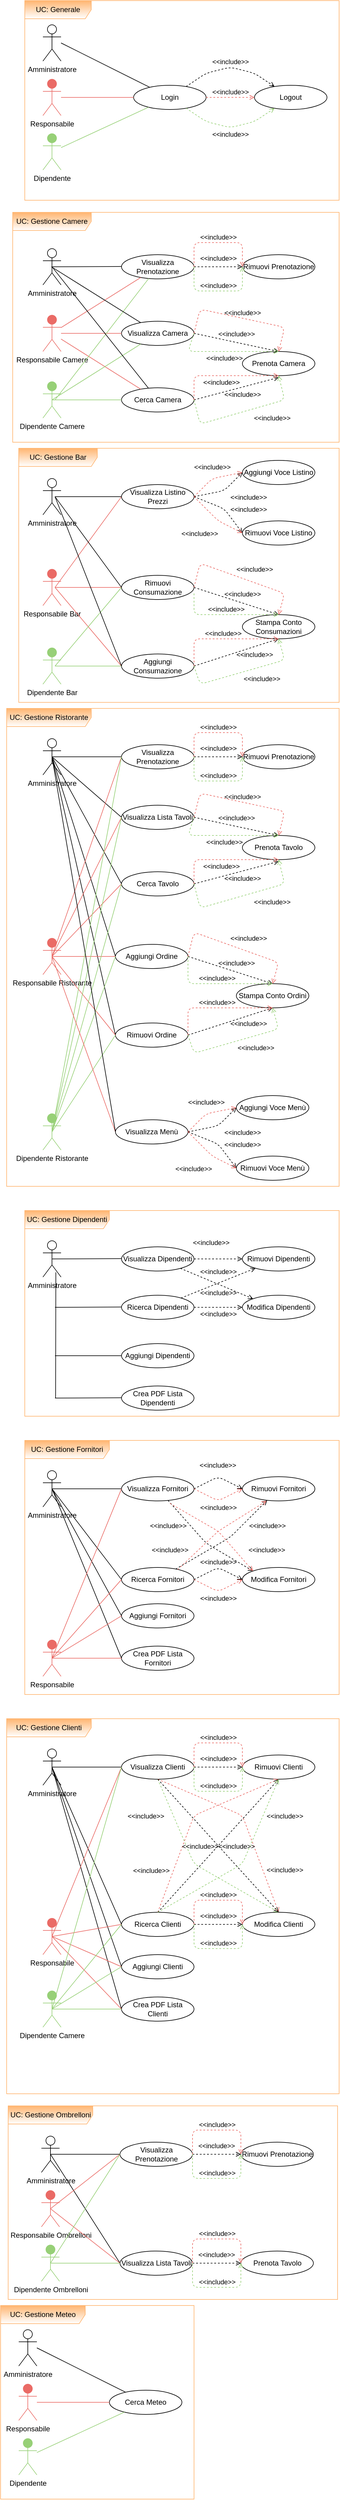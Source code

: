 <mxfile version="14.9.1" type="github">
  <diagram id="NqPz3V7me-MqtQ7d7VtO" name="Page-1">
    <mxGraphModel dx="1038" dy="547" grid="1" gridSize="10" guides="1" tooltips="1" connect="1" arrows="1" fold="1" page="1" pageScale="1" pageWidth="827" pageHeight="1169" math="0" shadow="0">
      <root>
        <mxCell id="0" />
        <mxCell id="1" parent="0" />
        <mxCell id="5VnEzYSrw6fhQEY2myun-6" value="UC: Generale" style="shape=umlFrame;whiteSpace=wrap;html=1;swimlaneFillColor=none;gradientColor=#ffffff;width=110;height=30;fillColor=#FFB570;strokeColor=#FFB570;" parent="1" vertex="1">
          <mxGeometry x="120" y="40" width="520" height="330" as="geometry" />
        </mxCell>
        <mxCell id="5VnEzYSrw6fhQEY2myun-1" value="Amministratore" style="shape=umlActor;html=1;verticalLabelPosition=bottom;verticalAlign=top;align=center;" parent="1" vertex="1">
          <mxGeometry x="150" y="80" width="30" height="60" as="geometry" />
        </mxCell>
        <mxCell id="5VnEzYSrw6fhQEY2myun-2" value="Login" style="ellipse;whiteSpace=wrap;html=1;" parent="1" vertex="1">
          <mxGeometry x="300" y="180" width="120" height="40" as="geometry" />
        </mxCell>
        <mxCell id="5VnEzYSrw6fhQEY2myun-3" value="Logout" style="ellipse;whiteSpace=wrap;html=1;" parent="1" vertex="1">
          <mxGeometry x="500" y="180" width="120" height="40" as="geometry" />
        </mxCell>
        <mxCell id="5VnEzYSrw6fhQEY2myun-4" value="" style="edgeStyle=none;html=1;endArrow=none;verticalAlign=bottom;" parent="1" target="5VnEzYSrw6fhQEY2myun-2" edge="1">
          <mxGeometry width="160" relative="1" as="geometry">
            <mxPoint x="180" y="110" as="sourcePoint" />
            <mxPoint x="310" y="183" as="targetPoint" />
            <Array as="points" />
          </mxGeometry>
        </mxCell>
        <mxCell id="5VnEzYSrw6fhQEY2myun-7" value="UC: Gestione Camere" style="shape=umlFrame;whiteSpace=wrap;html=1;swimlaneFillColor=none;gradientColor=#ffffff;width=130;height=30;fillColor=#FFB570;strokeColor=#FFB570;" parent="1" vertex="1">
          <mxGeometry x="100" y="390" width="540" height="380" as="geometry" />
        </mxCell>
        <mxCell id="5VnEzYSrw6fhQEY2myun-13" value="Amministratore" style="shape=umlActor;html=1;verticalLabelPosition=bottom;verticalAlign=top;align=center;" parent="1" vertex="1">
          <mxGeometry x="150" y="450" width="30" height="60" as="geometry" />
        </mxCell>
        <mxCell id="5VnEzYSrw6fhQEY2myun-14" value="Visualizza Prenotazione" style="ellipse;whiteSpace=wrap;html=1;" parent="1" vertex="1">
          <mxGeometry x="280" y="460" width="120" height="40" as="geometry" />
        </mxCell>
        <mxCell id="5VnEzYSrw6fhQEY2myun-15" value="Rimuovi Prenotazione" style="ellipse;whiteSpace=wrap;html=1;" parent="1" vertex="1">
          <mxGeometry x="480" y="460" width="120" height="40" as="geometry" />
        </mxCell>
        <mxCell id="5VnEzYSrw6fhQEY2myun-16" value="" style="edgeStyle=none;html=1;endArrow=none;verticalAlign=bottom;exitX=0.5;exitY=0.5;exitDx=0;exitDy=0;exitPerimeter=0;" parent="1" source="5VnEzYSrw6fhQEY2myun-13" edge="1">
          <mxGeometry width="160" relative="1" as="geometry">
            <mxPoint x="180" y="480" as="sourcePoint" />
            <mxPoint x="280" y="479.5" as="targetPoint" />
            <Array as="points" />
          </mxGeometry>
        </mxCell>
        <mxCell id="5VnEzYSrw6fhQEY2myun-19" value="Visualizza Camera" style="ellipse;whiteSpace=wrap;html=1;" parent="1" vertex="1">
          <mxGeometry x="280" y="570" width="120" height="40" as="geometry" />
        </mxCell>
        <mxCell id="5VnEzYSrw6fhQEY2myun-20" value="Prenota Camera" style="ellipse;whiteSpace=wrap;html=1;" parent="1" vertex="1">
          <mxGeometry x="480" y="620" width="120" height="40" as="geometry" />
        </mxCell>
        <mxCell id="5VnEzYSrw6fhQEY2myun-22" value="&amp;lt;&amp;lt;include&amp;gt;&amp;gt;" style="edgeStyle=none;html=1;endArrow=open;verticalAlign=bottom;dashed=1;labelBackgroundColor=none;exitX=1;exitY=0.5;exitDx=0;exitDy=0;entryX=0.5;entryY=0;entryDx=0;entryDy=0;" parent="1" source="5VnEzYSrw6fhQEY2myun-19" target="5VnEzYSrw6fhQEY2myun-20" edge="1">
          <mxGeometry x="-0.015" y="5" width="160" relative="1" as="geometry">
            <mxPoint x="374" y="679.5" as="sourcePoint" />
            <mxPoint x="464" y="650" as="targetPoint" />
            <Array as="points" />
            <mxPoint as="offset" />
          </mxGeometry>
        </mxCell>
        <mxCell id="5VnEzYSrw6fhQEY2myun-27" value="Cerca Camera" style="ellipse;whiteSpace=wrap;html=1;" parent="1" vertex="1">
          <mxGeometry x="280" y="680" width="120" height="40" as="geometry" />
        </mxCell>
        <mxCell id="5VnEzYSrw6fhQEY2myun-29" value="&amp;lt;&amp;lt;include&amp;gt;&amp;gt;" style="edgeStyle=none;html=1;endArrow=open;verticalAlign=bottom;dashed=1;labelBackgroundColor=none;exitX=1;exitY=0.5;exitDx=0;exitDy=0;" parent="1" source="5VnEzYSrw6fhQEY2myun-27" edge="1">
          <mxGeometry x="0.068" y="-20" width="160" relative="1" as="geometry">
            <mxPoint x="374" y="744.5" as="sourcePoint" />
            <mxPoint x="540" y="663" as="targetPoint" />
            <mxPoint as="offset" />
            <Array as="points" />
          </mxGeometry>
        </mxCell>
        <mxCell id="5VnEzYSrw6fhQEY2myun-30" value="UC: Gestione Bar" style="shape=umlFrame;whiteSpace=wrap;html=1;swimlaneFillColor=none;gradientColor=#ffffff;width=130;height=30;fillColor=#FFB570;strokeColor=#FFB570;" parent="1" vertex="1">
          <mxGeometry x="110" y="780" width="530" height="420" as="geometry" />
        </mxCell>
        <mxCell id="5VnEzYSrw6fhQEY2myun-31" value="Amministratore" style="shape=umlActor;html=1;verticalLabelPosition=bottom;verticalAlign=top;align=center;" parent="1" vertex="1">
          <mxGeometry x="150" y="830" width="30" height="60" as="geometry" />
        </mxCell>
        <mxCell id="5VnEzYSrw6fhQEY2myun-32" value="Visualizza Listino Prezzi" style="ellipse;whiteSpace=wrap;html=1;" parent="1" vertex="1">
          <mxGeometry x="280" y="840" width="120" height="40" as="geometry" />
        </mxCell>
        <mxCell id="5VnEzYSrw6fhQEY2myun-33" value="Aggiungi Voce Listino" style="ellipse;whiteSpace=wrap;html=1;" parent="1" vertex="1">
          <mxGeometry x="480" y="800" width="120" height="40" as="geometry" />
        </mxCell>
        <mxCell id="5VnEzYSrw6fhQEY2myun-35" value="&amp;lt;&amp;lt;include&amp;gt;&amp;gt;" style="edgeStyle=none;html=1;endArrow=open;verticalAlign=bottom;dashed=1;labelBackgroundColor=none;exitX=1;exitY=0.5;exitDx=0;exitDy=0;entryX=0;entryY=0.5;entryDx=0;entryDy=0;" parent="1" source="5VnEzYSrw6fhQEY2myun-32" target="5VnEzYSrw6fhQEY2myun-33" edge="1">
          <mxGeometry x="0.394" y="-42" width="160" relative="1" as="geometry">
            <mxPoint x="400" y="799.5" as="sourcePoint" />
            <mxPoint x="480" y="799.5" as="targetPoint" />
            <Array as="points">
              <mxPoint x="450" y="850" />
            </Array>
            <mxPoint as="offset" />
          </mxGeometry>
        </mxCell>
        <mxCell id="5VnEzYSrw6fhQEY2myun-36" value="Rimuovi Consumazione" style="ellipse;whiteSpace=wrap;html=1;" parent="1" vertex="1">
          <mxGeometry x="280" y="990" width="120" height="40" as="geometry" />
        </mxCell>
        <mxCell id="5VnEzYSrw6fhQEY2myun-37" value="Stampa Conto Consumazioni" style="ellipse;whiteSpace=wrap;html=1;" parent="1" vertex="1">
          <mxGeometry x="480" y="1055" width="120" height="40" as="geometry" />
        </mxCell>
        <mxCell id="5VnEzYSrw6fhQEY2myun-39" value="&amp;lt;&amp;lt;include&amp;gt;&amp;gt;" style="edgeStyle=none;html=1;endArrow=open;verticalAlign=bottom;dashed=1;labelBackgroundColor=none;exitX=1;exitY=0.5;exitDx=0;exitDy=0;entryX=0.5;entryY=0;entryDx=0;entryDy=0;" parent="1" source="5VnEzYSrw6fhQEY2myun-36" target="5VnEzYSrw6fhQEY2myun-37" edge="1">
          <mxGeometry x="0.119" y="5" width="160" relative="1" as="geometry">
            <mxPoint x="400" y="1069.5" as="sourcePoint" />
            <mxPoint x="490" y="1040" as="targetPoint" />
            <Array as="points" />
            <mxPoint as="offset" />
          </mxGeometry>
        </mxCell>
        <mxCell id="5VnEzYSrw6fhQEY2myun-42" value="Aggiungi Consumazione" style="ellipse;whiteSpace=wrap;html=1;" parent="1" vertex="1">
          <mxGeometry x="280" y="1120" width="120" height="40" as="geometry" />
        </mxCell>
        <mxCell id="5VnEzYSrw6fhQEY2myun-43" value="&amp;lt;&amp;lt;include&amp;gt;&amp;gt;" style="edgeStyle=none;html=1;endArrow=open;verticalAlign=bottom;dashed=1;labelBackgroundColor=none;exitX=1;exitY=0.5;exitDx=0;exitDy=0;entryX=0.5;entryY=1;entryDx=0;entryDy=0;" parent="1" source="5VnEzYSrw6fhQEY2myun-42" target="5VnEzYSrw6fhQEY2myun-37" edge="1">
          <mxGeometry x="0.336" y="-21" width="160" relative="1" as="geometry">
            <mxPoint x="400" y="1114.5" as="sourcePoint" />
            <mxPoint x="490" y="1085" as="targetPoint" />
            <mxPoint as="offset" />
          </mxGeometry>
        </mxCell>
        <mxCell id="5VnEzYSrw6fhQEY2myun-44" value="Rimuovi Voce Listino" style="ellipse;whiteSpace=wrap;html=1;" parent="1" vertex="1">
          <mxGeometry x="480" y="900" width="120" height="40" as="geometry" />
        </mxCell>
        <mxCell id="5VnEzYSrw6fhQEY2myun-45" value="&amp;lt;&amp;lt;include&amp;gt;&amp;gt;" style="edgeStyle=none;html=1;endArrow=open;verticalAlign=bottom;dashed=1;labelBackgroundColor=none;exitX=1;exitY=0.5;exitDx=0;exitDy=0;entryX=0;entryY=0.5;entryDx=0;entryDy=0;" parent="1" source="5VnEzYSrw6fhQEY2myun-32" target="5VnEzYSrw6fhQEY2myun-44" edge="1">
          <mxGeometry x="0.653" y="26" width="160" relative="1" as="geometry">
            <mxPoint x="400" y="930" as="sourcePoint" />
            <mxPoint x="480" y="889.5" as="targetPoint" />
            <Array as="points">
              <mxPoint x="450" y="880" />
            </Array>
            <mxPoint as="offset" />
          </mxGeometry>
        </mxCell>
        <mxCell id="5VnEzYSrw6fhQEY2myun-46" value="UC: Gestione Ristorante" style="shape=umlFrame;whiteSpace=wrap;html=1;swimlaneFillColor=none;gradientColor=#ffffff;width=140;height=30;fillColor=#FFB570;strokeColor=#FFB570;" parent="1" vertex="1">
          <mxGeometry x="90" y="1210" width="550" height="790" as="geometry" />
        </mxCell>
        <mxCell id="5VnEzYSrw6fhQEY2myun-47" value="Amministratore" style="shape=umlActor;html=1;verticalLabelPosition=bottom;verticalAlign=top;align=center;" parent="1" vertex="1">
          <mxGeometry x="150" y="1260" width="30" height="60" as="geometry" />
        </mxCell>
        <mxCell id="5VnEzYSrw6fhQEY2myun-48" value="Visualizza Prenotazione" style="ellipse;whiteSpace=wrap;html=1;" parent="1" vertex="1">
          <mxGeometry x="280" y="1270" width="120" height="40" as="geometry" />
        </mxCell>
        <mxCell id="5VnEzYSrw6fhQEY2myun-50" value="" style="edgeStyle=none;html=1;endArrow=none;verticalAlign=bottom;exitX=0.5;exitY=0.5;exitDx=0;exitDy=0;exitPerimeter=0;" parent="1" source="5VnEzYSrw6fhQEY2myun-47" target="5VnEzYSrw6fhQEY2myun-48" edge="1">
          <mxGeometry width="160" relative="1" as="geometry">
            <mxPoint x="180" y="1290" as="sourcePoint" />
            <mxPoint x="280" y="1289.5" as="targetPoint" />
            <Array as="points" />
          </mxGeometry>
        </mxCell>
        <mxCell id="5VnEzYSrw6fhQEY2myun-52" value="Visualizza Lista Tavoli" style="ellipse;whiteSpace=wrap;html=1;" parent="1" vertex="1">
          <mxGeometry x="280" y="1370" width="120" height="40" as="geometry" />
        </mxCell>
        <mxCell id="5VnEzYSrw6fhQEY2myun-58" value="Cerca Tavolo" style="ellipse;whiteSpace=wrap;html=1;" parent="1" vertex="1">
          <mxGeometry x="280" y="1480" width="120" height="40" as="geometry" />
        </mxCell>
        <mxCell id="5VnEzYSrw6fhQEY2myun-67" value="Aggiungi Ordine" style="ellipse;whiteSpace=wrap;html=1;" parent="1" vertex="1">
          <mxGeometry x="270" y="1600" width="120" height="40" as="geometry" />
        </mxCell>
        <mxCell id="5VnEzYSrw6fhQEY2myun-72" value="Rimuovi Ordine" style="ellipse;whiteSpace=wrap;html=1;" parent="1" vertex="1">
          <mxGeometry x="270" y="1730" width="120" height="40" as="geometry" />
        </mxCell>
        <mxCell id="5VnEzYSrw6fhQEY2myun-74" value="UC: Gestione Dipendenti" style="shape=umlFrame;whiteSpace=wrap;html=1;swimlaneFillColor=none;gradientColor=#ffffff;width=140;height=30;fillColor=#FFB570;strokeColor=#FFB570;" parent="1" vertex="1">
          <mxGeometry x="120" y="2040" width="520" height="340" as="geometry" />
        </mxCell>
        <mxCell id="5VnEzYSrw6fhQEY2myun-75" value="Amministratore" style="shape=umlActor;html=1;verticalLabelPosition=bottom;verticalAlign=top;align=center;" parent="1" vertex="1">
          <mxGeometry x="150" y="2090" width="30" height="60" as="geometry" />
        </mxCell>
        <mxCell id="5VnEzYSrw6fhQEY2myun-76" value="Visualizza Dipendenti" style="ellipse;whiteSpace=wrap;html=1;" parent="1" vertex="1">
          <mxGeometry x="280" y="2100" width="120" height="40" as="geometry" />
        </mxCell>
        <mxCell id="5VnEzYSrw6fhQEY2myun-77" value="Rimuovi Dipendenti" style="ellipse;whiteSpace=wrap;html=1;" parent="1" vertex="1">
          <mxGeometry x="480" y="2100" width="120" height="40" as="geometry" />
        </mxCell>
        <mxCell id="5VnEzYSrw6fhQEY2myun-78" value="" style="edgeStyle=none;html=1;endArrow=none;verticalAlign=bottom;exitX=0.5;exitY=0.5;exitDx=0;exitDy=0;exitPerimeter=0;" parent="1" source="5VnEzYSrw6fhQEY2myun-75" edge="1">
          <mxGeometry width="160" relative="1" as="geometry">
            <mxPoint x="180" y="2120" as="sourcePoint" />
            <mxPoint x="280" y="2119.5" as="targetPoint" />
            <Array as="points" />
          </mxGeometry>
        </mxCell>
        <mxCell id="5VnEzYSrw6fhQEY2myun-79" value="&amp;lt;&amp;lt;include&amp;gt;&amp;gt;" style="edgeStyle=none;html=1;endArrow=open;verticalAlign=bottom;dashed=1;labelBackgroundColor=none;exitX=1;exitY=0.5;exitDx=0;exitDy=0;" parent="1" source="5VnEzYSrw6fhQEY2myun-76" target="5VnEzYSrw6fhQEY2myun-77" edge="1">
          <mxGeometry x="-0.3" y="18" width="160" relative="1" as="geometry">
            <mxPoint x="400" y="2079.5" as="sourcePoint" />
            <mxPoint x="480" y="2079.5" as="targetPoint" />
            <Array as="points" />
            <mxPoint as="offset" />
          </mxGeometry>
        </mxCell>
        <mxCell id="5VnEzYSrw6fhQEY2myun-80" value="Ricerca Dipendenti" style="ellipse;whiteSpace=wrap;html=1;" parent="1" vertex="1">
          <mxGeometry x="280" y="2180" width="120" height="40" as="geometry" />
        </mxCell>
        <mxCell id="5VnEzYSrw6fhQEY2myun-81" value="Modifica Dipendenti" style="ellipse;whiteSpace=wrap;html=1;" parent="1" vertex="1">
          <mxGeometry x="480" y="2180" width="120" height="40" as="geometry" />
        </mxCell>
        <mxCell id="5VnEzYSrw6fhQEY2myun-82" value="" style="edgeStyle=none;html=1;endArrow=none;verticalAlign=bottom;" parent="1" edge="1">
          <mxGeometry width="160" relative="1" as="geometry">
            <mxPoint x="170" y="2200" as="sourcePoint" />
            <mxPoint x="280" y="2199.5" as="targetPoint" />
            <Array as="points" />
          </mxGeometry>
        </mxCell>
        <mxCell id="5VnEzYSrw6fhQEY2myun-83" value="&amp;lt;&amp;lt;include&amp;gt;&amp;gt;" style="edgeStyle=none;html=1;endArrow=open;verticalAlign=bottom;dashed=1;labelBackgroundColor=none;exitX=1;exitY=0.5;exitDx=0;exitDy=0;" parent="1" source="5VnEzYSrw6fhQEY2myun-80" target="5VnEzYSrw6fhQEY2myun-81" edge="1">
          <mxGeometry y="-20" width="160" relative="1" as="geometry">
            <mxPoint x="400" y="2259.5" as="sourcePoint" />
            <mxPoint x="490" y="2230" as="targetPoint" />
            <Array as="points" />
            <mxPoint as="offset" />
          </mxGeometry>
        </mxCell>
        <mxCell id="5VnEzYSrw6fhQEY2myun-84" value="" style="edgeStyle=none;html=1;endArrow=none;verticalAlign=bottom;exitX=0.713;exitY=0.87;exitDx=0;exitDy=0;exitPerimeter=0;" parent="1" source="5VnEzYSrw6fhQEY2myun-75" edge="1">
          <mxGeometry width="160" relative="1" as="geometry">
            <mxPoint x="580" y="2320" as="sourcePoint" />
            <mxPoint x="171" y="2350" as="targetPoint" />
          </mxGeometry>
        </mxCell>
        <mxCell id="5VnEzYSrw6fhQEY2myun-85" value="" style="edgeStyle=none;html=1;endArrow=none;verticalAlign=bottom;" parent="1" edge="1">
          <mxGeometry width="160" relative="1" as="geometry">
            <mxPoint x="170" y="2280" as="sourcePoint" />
            <mxPoint x="280" y="2280" as="targetPoint" />
          </mxGeometry>
        </mxCell>
        <mxCell id="5VnEzYSrw6fhQEY2myun-86" value="Aggiungi Dipendenti" style="ellipse;whiteSpace=wrap;html=1;" parent="1" vertex="1">
          <mxGeometry x="280" y="2260" width="120" height="40" as="geometry" />
        </mxCell>
        <mxCell id="5VnEzYSrw6fhQEY2myun-88" value="Crea PDF Lista Dipendenti" style="ellipse;whiteSpace=wrap;html=1;" parent="1" vertex="1">
          <mxGeometry x="280" y="2330" width="120" height="40" as="geometry" />
        </mxCell>
        <mxCell id="5VnEzYSrw6fhQEY2myun-90" value="" style="edgeStyle=none;html=1;endArrow=none;verticalAlign=bottom;" parent="1" edge="1">
          <mxGeometry width="160" relative="1" as="geometry">
            <mxPoint x="170" y="2350" as="sourcePoint" />
            <mxPoint x="280" y="2349.5" as="targetPoint" />
            <Array as="points" />
          </mxGeometry>
        </mxCell>
        <mxCell id="5VnEzYSrw6fhQEY2myun-95" value="&amp;lt;&amp;lt;include&amp;gt;&amp;gt;" style="edgeStyle=none;html=1;endArrow=open;verticalAlign=bottom;dashed=1;labelBackgroundColor=none;" parent="1" source="5VnEzYSrw6fhQEY2myun-80" target="5VnEzYSrw6fhQEY2myun-77" edge="1">
          <mxGeometry x="-0.139" y="-23" width="160" relative="1" as="geometry">
            <mxPoint x="340" y="2160" as="sourcePoint" />
            <mxPoint x="500" y="2160" as="targetPoint" />
            <mxPoint as="offset" />
          </mxGeometry>
        </mxCell>
        <mxCell id="5VnEzYSrw6fhQEY2myun-96" value="&amp;lt;&amp;lt;include&amp;gt;&amp;gt;" style="edgeStyle=none;html=1;endArrow=open;verticalAlign=bottom;dashed=1;labelBackgroundColor=none;entryX=0;entryY=0;entryDx=0;entryDy=0;" parent="1" source="5VnEzYSrw6fhQEY2myun-76" target="5VnEzYSrw6fhQEY2myun-81" edge="1">
          <mxGeometry x="-0.03" y="11" width="160" relative="1" as="geometry">
            <mxPoint x="334" y="2150" as="sourcePoint" />
            <mxPoint x="494" y="2150" as="targetPoint" />
            <mxPoint as="offset" />
          </mxGeometry>
        </mxCell>
        <mxCell id="5VnEzYSrw6fhQEY2myun-97" value="UC: Gestione Fornitori" style="shape=umlFrame;whiteSpace=wrap;html=1;swimlaneFillColor=none;gradientColor=#ffffff;width=140;height=30;fillColor=#FFB570;strokeColor=#FFB570;" parent="1" vertex="1">
          <mxGeometry x="120" y="2420" width="520" height="420" as="geometry" />
        </mxCell>
        <mxCell id="5VnEzYSrw6fhQEY2myun-98" value="Amministratore" style="shape=umlActor;html=1;verticalLabelPosition=bottom;verticalAlign=top;align=center;" parent="1" vertex="1">
          <mxGeometry x="150" y="2470" width="30" height="60" as="geometry" />
        </mxCell>
        <mxCell id="5VnEzYSrw6fhQEY2myun-99" value="Visualizza Fornitori" style="ellipse;whiteSpace=wrap;html=1;" parent="1" vertex="1">
          <mxGeometry x="280" y="2480" width="120" height="40" as="geometry" />
        </mxCell>
        <mxCell id="5VnEzYSrw6fhQEY2myun-100" value="Rimuovi Fornitori" style="ellipse;whiteSpace=wrap;html=1;" parent="1" vertex="1">
          <mxGeometry x="480" y="2480" width="120" height="40" as="geometry" />
        </mxCell>
        <mxCell id="5VnEzYSrw6fhQEY2myun-102" value="&amp;lt;&amp;lt;include&amp;gt;&amp;gt;" style="edgeStyle=none;html=1;endArrow=open;verticalAlign=bottom;dashed=1;labelBackgroundColor=none;exitX=1;exitY=0.5;exitDx=0;exitDy=0;entryX=0;entryY=0.5;entryDx=0;entryDy=0;" parent="1" source="5VnEzYSrw6fhQEY2myun-99" target="5VnEzYSrw6fhQEY2myun-100" edge="1">
          <mxGeometry y="10" width="160" relative="1" as="geometry">
            <mxPoint x="400" y="2459.5" as="sourcePoint" />
            <mxPoint x="480" y="2459.5" as="targetPoint" />
            <Array as="points">
              <mxPoint x="440" y="2480" />
            </Array>
            <mxPoint x="-5" y="-1" as="offset" />
          </mxGeometry>
        </mxCell>
        <mxCell id="5VnEzYSrw6fhQEY2myun-103" value="Ricerca Fornitori" style="ellipse;whiteSpace=wrap;html=1;" parent="1" vertex="1">
          <mxGeometry x="280" y="2630" width="120" height="40" as="geometry" />
        </mxCell>
        <mxCell id="5VnEzYSrw6fhQEY2myun-104" value="Modifica Fornitori" style="ellipse;whiteSpace=wrap;html=1;" parent="1" vertex="1">
          <mxGeometry x="480" y="2630" width="120" height="40" as="geometry" />
        </mxCell>
        <mxCell id="5VnEzYSrw6fhQEY2myun-106" value="&amp;lt;&amp;lt;include&amp;gt;&amp;gt;" style="edgeStyle=none;html=1;endArrow=open;verticalAlign=bottom;dashed=1;labelBackgroundColor=none;exitX=1;exitY=0.5;exitDx=0;exitDy=0;entryX=0;entryY=0.5;entryDx=0;entryDy=0;" parent="1" source="5VnEzYSrw6fhQEY2myun-103" target="5VnEzYSrw6fhQEY2myun-104" edge="1">
          <mxGeometry width="160" relative="1" as="geometry">
            <mxPoint x="400" y="2709.5" as="sourcePoint" />
            <mxPoint x="490" y="2680" as="targetPoint" />
            <Array as="points">
              <mxPoint x="440" y="2630" />
            </Array>
            <mxPoint as="offset" />
          </mxGeometry>
        </mxCell>
        <mxCell id="5VnEzYSrw6fhQEY2myun-109" value="Aggiungi Fornitori" style="ellipse;whiteSpace=wrap;html=1;" parent="1" vertex="1">
          <mxGeometry x="280" y="2690" width="120" height="40" as="geometry" />
        </mxCell>
        <mxCell id="5VnEzYSrw6fhQEY2myun-110" value="Crea PDF Lista Fornitori" style="ellipse;whiteSpace=wrap;html=1;" parent="1" vertex="1">
          <mxGeometry x="280" y="2760" width="120" height="40" as="geometry" />
        </mxCell>
        <mxCell id="5VnEzYSrw6fhQEY2myun-112" value="&amp;lt;&amp;lt;include&amp;gt;&amp;gt;" style="edgeStyle=none;html=1;endArrow=open;verticalAlign=bottom;dashed=1;labelBackgroundColor=none;" parent="1" source="5VnEzYSrw6fhQEY2myun-103" target="5VnEzYSrw6fhQEY2myun-100" edge="1">
          <mxGeometry x="0.622" y="-36" width="160" relative="1" as="geometry">
            <mxPoint x="340" y="2540" as="sourcePoint" />
            <mxPoint x="500" y="2540" as="targetPoint" />
            <mxPoint as="offset" />
            <Array as="points">
              <mxPoint x="460" y="2580" />
            </Array>
          </mxGeometry>
        </mxCell>
        <mxCell id="5VnEzYSrw6fhQEY2myun-113" value="&amp;lt;&amp;lt;include&amp;gt;&amp;gt;" style="edgeStyle=none;html=1;endArrow=open;verticalAlign=bottom;dashed=1;labelBackgroundColor=none;entryX=0;entryY=0;entryDx=0;entryDy=0;" parent="1" source="5VnEzYSrw6fhQEY2myun-99" target="5VnEzYSrw6fhQEY2myun-104" edge="1">
          <mxGeometry x="-0.589" y="-34" width="160" relative="1" as="geometry">
            <mxPoint x="334" y="2530" as="sourcePoint" />
            <mxPoint x="494" y="2530" as="targetPoint" />
            <mxPoint as="offset" />
            <Array as="points">
              <mxPoint x="420" y="2590" />
            </Array>
          </mxGeometry>
        </mxCell>
        <mxCell id="5VnEzYSrw6fhQEY2myun-115" value="UC: Gestione Clienti" style="shape=umlFrame;whiteSpace=wrap;html=1;swimlaneFillColor=none;gradientColor=#ffffff;width=140;height=30;fillColor=#FFB570;strokeColor=#FFB570;" parent="1" vertex="1">
          <mxGeometry x="90" y="2880" width="550" height="620" as="geometry" />
        </mxCell>
        <mxCell id="5VnEzYSrw6fhQEY2myun-132" value="UC: Gestione Meteo" style="shape=umlFrame;whiteSpace=wrap;html=1;swimlaneFillColor=none;gradientColor=#ffffff;width=140;height=30;fillColor=#FFB570;strokeColor=#FFB570;" parent="1" vertex="1">
          <mxGeometry x="80" y="3850" width="320" height="320" as="geometry" />
        </mxCell>
        <mxCell id="Zgn5kTl-cPM_kMCiq-QF-1" value="Responsabile" style="shape=umlActor;verticalLabelPosition=bottom;verticalAlign=top;html=1;outlineConnect=0;fillColor=#EA6B66;strokeColor=#EA6B66;" parent="1" vertex="1">
          <mxGeometry x="150" y="170" width="30" height="60" as="geometry" />
        </mxCell>
        <mxCell id="Zgn5kTl-cPM_kMCiq-QF-2" value="Dipendente" style="shape=umlActor;verticalLabelPosition=bottom;verticalAlign=top;html=1;outlineConnect=0;fillColor=#97D077;strokeColor=#97D077;" parent="1" vertex="1">
          <mxGeometry x="150" y="260" width="30" height="60" as="geometry" />
        </mxCell>
        <mxCell id="Zgn5kTl-cPM_kMCiq-QF-10" value="" style="edgeStyle=none;html=1;endArrow=none;verticalAlign=bottom;strokeColor=#EA6B66;" parent="1" source="Zgn5kTl-cPM_kMCiq-QF-1" target="5VnEzYSrw6fhQEY2myun-2" edge="1">
          <mxGeometry width="160" relative="1" as="geometry">
            <mxPoint x="220" y="260" as="sourcePoint" />
            <mxPoint x="380" y="260" as="targetPoint" />
          </mxGeometry>
        </mxCell>
        <mxCell id="Zgn5kTl-cPM_kMCiq-QF-11" value="" style="edgeStyle=none;html=1;endArrow=none;verticalAlign=bottom;strokeColor=#97D077;" parent="1" source="Zgn5kTl-cPM_kMCiq-QF-2" target="5VnEzYSrw6fhQEY2myun-2" edge="1">
          <mxGeometry width="160" relative="1" as="geometry">
            <mxPoint x="210" y="280" as="sourcePoint" />
            <mxPoint x="370" y="280" as="targetPoint" />
          </mxGeometry>
        </mxCell>
        <mxCell id="Zgn5kTl-cPM_kMCiq-QF-12" value="&amp;lt;&amp;lt;include&amp;gt;&amp;gt;" style="edgeStyle=none;html=1;endArrow=open;verticalAlign=bottom;dashed=1;labelBackgroundColor=none;strokeColor=#97D077;" parent="1" source="5VnEzYSrw6fhQEY2myun-2" target="5VnEzYSrw6fhQEY2myun-3" edge="1">
          <mxGeometry y="-20" width="160" relative="1" as="geometry">
            <mxPoint x="330" y="260" as="sourcePoint" />
            <mxPoint x="490" y="260" as="targetPoint" />
            <Array as="points">
              <mxPoint x="420" y="240" />
              <mxPoint x="460" y="250" />
              <mxPoint x="500" y="240" />
            </Array>
            <mxPoint x="-5" y="1" as="offset" />
          </mxGeometry>
        </mxCell>
        <mxCell id="Zgn5kTl-cPM_kMCiq-QF-13" value="&amp;lt;&amp;lt;include&amp;gt;&amp;gt;" style="edgeStyle=none;html=1;endArrow=open;verticalAlign=bottom;dashed=1;labelBackgroundColor=none;strokeColor=#EA6B66;" parent="1" source="5VnEzYSrw6fhQEY2myun-2" target="5VnEzYSrw6fhQEY2myun-3" edge="1">
          <mxGeometry width="160" relative="1" as="geometry">
            <mxPoint x="380" y="160" as="sourcePoint" />
            <mxPoint x="540" y="160" as="targetPoint" />
            <Array as="points" />
          </mxGeometry>
        </mxCell>
        <mxCell id="Zgn5kTl-cPM_kMCiq-QF-14" value="&amp;lt;&amp;lt;include&amp;gt;&amp;gt;" style="edgeStyle=none;html=1;endArrow=open;verticalAlign=bottom;dashed=1;labelBackgroundColor=none;" parent="1" source="5VnEzYSrw6fhQEY2myun-2" target="5VnEzYSrw6fhQEY2myun-3" edge="1">
          <mxGeometry width="160" relative="1" as="geometry">
            <mxPoint x="370" y="150" as="sourcePoint" />
            <mxPoint x="530" y="150" as="targetPoint" />
            <Array as="points">
              <mxPoint x="420" y="160" />
              <mxPoint x="460" y="150" />
              <mxPoint x="500" y="160" />
            </Array>
          </mxGeometry>
        </mxCell>
        <mxCell id="Zgn5kTl-cPM_kMCiq-QF-15" value="Responsabile Camere" style="shape=umlActor;verticalLabelPosition=bottom;verticalAlign=top;html=1;outlineConnect=0;fillColor=#EA6B66;strokeColor=#EA6B66;" parent="1" vertex="1">
          <mxGeometry x="150" y="560" width="30" height="60" as="geometry" />
        </mxCell>
        <mxCell id="Zgn5kTl-cPM_kMCiq-QF-16" value="Dipendente Camere" style="shape=umlActor;verticalLabelPosition=bottom;verticalAlign=top;html=1;outlineConnect=0;fillColor=#97D077;strokeColor=#97D077;" parent="1" vertex="1">
          <mxGeometry x="150" y="670" width="30" height="60" as="geometry" />
        </mxCell>
        <mxCell id="Zgn5kTl-cPM_kMCiq-QF-17" value="" style="edgeStyle=none;html=1;endArrow=none;verticalAlign=bottom;strokeColor=#EA6B66;" parent="1" source="Zgn5kTl-cPM_kMCiq-QF-15" target="5VnEzYSrw6fhQEY2myun-14" edge="1">
          <mxGeometry width="160" relative="1" as="geometry">
            <mxPoint x="330" y="620" as="sourcePoint" />
            <mxPoint x="490" y="620" as="targetPoint" />
          </mxGeometry>
        </mxCell>
        <mxCell id="Zgn5kTl-cPM_kMCiq-QF-18" value="" style="edgeStyle=none;html=1;endArrow=none;verticalAlign=bottom;strokeColor=#EA6B66;" parent="1" source="Zgn5kTl-cPM_kMCiq-QF-15" target="5VnEzYSrw6fhQEY2myun-19" edge="1">
          <mxGeometry width="160" relative="1" as="geometry">
            <mxPoint x="330" y="630" as="sourcePoint" />
            <mxPoint x="490" y="630" as="targetPoint" />
          </mxGeometry>
        </mxCell>
        <mxCell id="Zgn5kTl-cPM_kMCiq-QF-19" value="" style="edgeStyle=none;html=1;endArrow=none;verticalAlign=bottom;strokeColor=#EA6B66;" parent="1" source="Zgn5kTl-cPM_kMCiq-QF-15" target="5VnEzYSrw6fhQEY2myun-27" edge="1">
          <mxGeometry width="160" relative="1" as="geometry">
            <mxPoint x="330" y="610" as="sourcePoint" />
            <mxPoint x="490" y="610" as="targetPoint" />
          </mxGeometry>
        </mxCell>
        <mxCell id="Zgn5kTl-cPM_kMCiq-QF-20" value="" style="edgeStyle=none;html=1;endArrow=none;verticalAlign=bottom;strokeColor=#97D077;exitX=0.5;exitY=0.5;exitDx=0;exitDy=0;exitPerimeter=0;" parent="1" source="Zgn5kTl-cPM_kMCiq-QF-16" target="5VnEzYSrw6fhQEY2myun-27" edge="1">
          <mxGeometry width="160" relative="1" as="geometry">
            <mxPoint x="330" y="650" as="sourcePoint" />
            <mxPoint x="490" y="650" as="targetPoint" />
          </mxGeometry>
        </mxCell>
        <mxCell id="Zgn5kTl-cPM_kMCiq-QF-21" value="" style="edgeStyle=none;html=1;endArrow=none;verticalAlign=bottom;strokeColor=#97D077;" parent="1" target="5VnEzYSrw6fhQEY2myun-19" edge="1">
          <mxGeometry width="160" relative="1" as="geometry">
            <mxPoint x="165" y="700" as="sourcePoint" />
            <mxPoint x="490" y="610" as="targetPoint" />
          </mxGeometry>
        </mxCell>
        <mxCell id="Zgn5kTl-cPM_kMCiq-QF-22" value="" style="edgeStyle=none;html=1;endArrow=none;verticalAlign=bottom;strokeColor=#97D077;" parent="1" target="5VnEzYSrw6fhQEY2myun-14" edge="1">
          <mxGeometry width="160" relative="1" as="geometry">
            <mxPoint x="170" y="700" as="sourcePoint" />
            <mxPoint x="490" y="620" as="targetPoint" />
          </mxGeometry>
        </mxCell>
        <mxCell id="Zgn5kTl-cPM_kMCiq-QF-23" value="" style="edgeStyle=none;html=1;endArrow=none;verticalAlign=bottom;" parent="1" target="5VnEzYSrw6fhQEY2myun-19" edge="1">
          <mxGeometry width="160" relative="1" as="geometry">
            <mxPoint x="164" y="480" as="sourcePoint" />
            <mxPoint x="340" y="560" as="targetPoint" />
          </mxGeometry>
        </mxCell>
        <mxCell id="Zgn5kTl-cPM_kMCiq-QF-24" value="" style="edgeStyle=none;html=1;endArrow=none;verticalAlign=bottom;strokeColor=#000000;exitX=0.5;exitY=0.5;exitDx=0;exitDy=0;exitPerimeter=0;" parent="1" source="5VnEzYSrw6fhQEY2myun-13" target="5VnEzYSrw6fhQEY2myun-27" edge="1">
          <mxGeometry width="160" relative="1" as="geometry">
            <mxPoint x="330" y="620" as="sourcePoint" />
            <mxPoint x="490" y="620" as="targetPoint" />
          </mxGeometry>
        </mxCell>
        <mxCell id="Zgn5kTl-cPM_kMCiq-QF-25" value="&amp;lt;&amp;lt;include&amp;gt;&amp;gt;" style="edgeStyle=none;html=1;endArrow=open;verticalAlign=bottom;dashed=1;labelBackgroundColor=none;strokeColor=#97D077;entryX=0.5;entryY=1;entryDx=0;entryDy=0;" parent="1" target="5VnEzYSrw6fhQEY2myun-20" edge="1">
          <mxGeometry x="0.369" y="-32" width="160" relative="1" as="geometry">
            <mxPoint x="400" y="700" as="sourcePoint" />
            <mxPoint x="464" y="722" as="targetPoint" />
            <Array as="points">
              <mxPoint x="410" y="740" />
              <mxPoint x="550" y="700" />
            </Array>
            <mxPoint as="offset" />
          </mxGeometry>
        </mxCell>
        <mxCell id="Zgn5kTl-cPM_kMCiq-QF-28" value="&amp;lt;&amp;lt;include&amp;gt;&amp;gt;" style="edgeStyle=none;html=1;endArrow=open;verticalAlign=bottom;dashed=1;labelBackgroundColor=none;strokeColor=#97D077;exitX=1;exitY=0.5;exitDx=0;exitDy=0;entryX=0.5;entryY=0;entryDx=0;entryDy=0;" parent="1" source="5VnEzYSrw6fhQEY2myun-19" target="5VnEzYSrw6fhQEY2myun-20" edge="1">
          <mxGeometry x="0.009" y="-20" width="160" relative="1" as="geometry">
            <mxPoint x="324" y="650" as="sourcePoint" />
            <mxPoint x="540" y="626" as="targetPoint" />
            <Array as="points">
              <mxPoint x="390" y="620" />
            </Array>
            <mxPoint as="offset" />
          </mxGeometry>
        </mxCell>
        <mxCell id="Zgn5kTl-cPM_kMCiq-QF-31" value="&amp;lt;&amp;lt;include&amp;gt;&amp;gt;" style="edgeStyle=none;html=1;endArrow=open;verticalAlign=bottom;dashed=1;labelBackgroundColor=none;strokeColor=#EA6B66;exitX=1;exitY=0.5;exitDx=0;exitDy=0;" parent="1" source="5VnEzYSrw6fhQEY2myun-27" edge="1">
          <mxGeometry x="-0.063" y="-20" width="160" relative="1" as="geometry">
            <mxPoint x="304" y="710" as="sourcePoint" />
            <mxPoint x="540" y="660" as="targetPoint" />
            <Array as="points">
              <mxPoint x="400" y="660" />
              <mxPoint x="430" y="660" />
              <mxPoint x="460" y="660" />
            </Array>
            <mxPoint as="offset" />
          </mxGeometry>
        </mxCell>
        <mxCell id="Zgn5kTl-cPM_kMCiq-QF-32" value="&amp;lt;&amp;lt;include&amp;gt;&amp;gt;" style="edgeStyle=none;html=1;endArrow=open;verticalAlign=bottom;dashed=1;labelBackgroundColor=none;strokeColor=#EA6B66;exitX=1;exitY=0.5;exitDx=0;exitDy=0;" parent="1" source="5VnEzYSrw6fhQEY2myun-19" edge="1">
          <mxGeometry width="160" relative="1" as="geometry">
            <mxPoint x="430" y="550" as="sourcePoint" />
            <mxPoint x="540" y="620" as="targetPoint" />
            <Array as="points">
              <mxPoint x="410" y="550" />
              <mxPoint x="550" y="580" />
            </Array>
          </mxGeometry>
        </mxCell>
        <mxCell id="Zgn5kTl-cPM_kMCiq-QF-34" value="&amp;lt;&amp;lt;include&amp;gt;&amp;gt;" style="edgeStyle=none;html=1;endArrow=open;verticalAlign=bottom;dashed=1;labelBackgroundColor=none;exitX=1;exitY=0.5;exitDx=0;exitDy=0;entryX=0;entryY=0.5;entryDx=0;entryDy=0;" parent="1" source="5VnEzYSrw6fhQEY2myun-14" target="5VnEzYSrw6fhQEY2myun-15" edge="1">
          <mxGeometry x="-0.015" y="5" width="160" relative="1" as="geometry">
            <mxPoint x="380" y="430" as="sourcePoint" />
            <mxPoint x="520" y="460" as="targetPoint" />
            <Array as="points" />
            <mxPoint as="offset" />
          </mxGeometry>
        </mxCell>
        <mxCell id="Zgn5kTl-cPM_kMCiq-QF-35" value="&amp;lt;&amp;lt;include&amp;gt;&amp;gt;" style="edgeStyle=none;html=1;endArrow=open;verticalAlign=bottom;dashed=1;labelBackgroundColor=none;strokeColor=#97D077;exitX=1;exitY=0.5;exitDx=0;exitDy=0;entryX=0;entryY=0.5;entryDx=0;entryDy=0;" parent="1" source="5VnEzYSrw6fhQEY2myun-14" target="5VnEzYSrw6fhQEY2myun-15" edge="1">
          <mxGeometry width="160" relative="1" as="geometry">
            <mxPoint x="380" y="430" as="sourcePoint" />
            <mxPoint x="520" y="460" as="targetPoint" />
            <Array as="points">
              <mxPoint x="400" y="520" />
              <mxPoint x="450" y="520" />
              <mxPoint x="480" y="520" />
            </Array>
          </mxGeometry>
        </mxCell>
        <mxCell id="Zgn5kTl-cPM_kMCiq-QF-36" value="&amp;lt;&amp;lt;include&amp;gt;&amp;gt;" style="edgeStyle=none;html=1;endArrow=open;verticalAlign=bottom;dashed=1;labelBackgroundColor=none;strokeColor=#EA6B66;entryX=0;entryY=0.5;entryDx=0;entryDy=0;exitX=1;exitY=0.5;exitDx=0;exitDy=0;" parent="1" source="5VnEzYSrw6fhQEY2myun-14" target="5VnEzYSrw6fhQEY2myun-15" edge="1">
          <mxGeometry width="160" relative="1" as="geometry">
            <mxPoint x="380" y="430" as="sourcePoint" />
            <mxPoint x="520" y="460" as="targetPoint" />
            <Array as="points">
              <mxPoint x="400" y="440" />
              <mxPoint x="480" y="440" />
            </Array>
          </mxGeometry>
        </mxCell>
        <mxCell id="Zgn5kTl-cPM_kMCiq-QF-41" value="Responsabile Bar" style="shape=umlActor;verticalLabelPosition=bottom;verticalAlign=top;html=1;outlineConnect=0;fillColor=#EA6B66;strokeColor=#EA6B66;" parent="1" vertex="1">
          <mxGeometry x="150" y="980" width="30" height="60" as="geometry" />
        </mxCell>
        <mxCell id="Zgn5kTl-cPM_kMCiq-QF-42" value="Dipendente Bar" style="shape=umlActor;verticalLabelPosition=bottom;verticalAlign=top;html=1;outlineConnect=0;fillColor=#97D077;strokeColor=#97D077;" parent="1" vertex="1">
          <mxGeometry x="150" y="1110" width="30" height="60" as="geometry" />
        </mxCell>
        <mxCell id="Zgn5kTl-cPM_kMCiq-QF-44" value="" style="edgeStyle=none;html=1;endArrow=none;verticalAlign=bottom;strokeColor=#EA6B66;entryX=0;entryY=0.5;entryDx=0;entryDy=0;" parent="1" target="5VnEzYSrw6fhQEY2myun-32" edge="1">
          <mxGeometry width="160" relative="1" as="geometry">
            <mxPoint x="170" y="1010" as="sourcePoint" />
            <mxPoint x="420" y="980" as="targetPoint" />
          </mxGeometry>
        </mxCell>
        <mxCell id="Zgn5kTl-cPM_kMCiq-QF-45" value="" style="edgeStyle=none;html=1;endArrow=none;verticalAlign=bottom;strokeColor=#EA6B66;entryX=0;entryY=0.5;entryDx=0;entryDy=0;" parent="1" target="5VnEzYSrw6fhQEY2myun-36" edge="1">
          <mxGeometry width="160" relative="1" as="geometry">
            <mxPoint x="170" y="1010" as="sourcePoint" />
            <mxPoint x="490" y="1000" as="targetPoint" />
          </mxGeometry>
        </mxCell>
        <mxCell id="Zgn5kTl-cPM_kMCiq-QF-46" value="" style="edgeStyle=none;html=1;endArrow=none;verticalAlign=bottom;strokeColor=#EA6B66;entryX=0;entryY=0.5;entryDx=0;entryDy=0;" parent="1" target="5VnEzYSrw6fhQEY2myun-42" edge="1">
          <mxGeometry width="160" relative="1" as="geometry">
            <mxPoint x="170" y="1010" as="sourcePoint" />
            <mxPoint x="490" y="1000" as="targetPoint" />
          </mxGeometry>
        </mxCell>
        <mxCell id="Zgn5kTl-cPM_kMCiq-QF-48" value="" style="edgeStyle=none;html=1;endArrow=none;verticalAlign=bottom;strokeColor=#97D077;entryX=0;entryY=0.5;entryDx=0;entryDy=0;" parent="1" target="5VnEzYSrw6fhQEY2myun-36" edge="1">
          <mxGeometry width="160" relative="1" as="geometry">
            <mxPoint x="170" y="1140" as="sourcePoint" />
            <mxPoint x="490" y="1000" as="targetPoint" />
          </mxGeometry>
        </mxCell>
        <mxCell id="Zgn5kTl-cPM_kMCiq-QF-49" value="" style="edgeStyle=none;html=1;endArrow=none;verticalAlign=bottom;strokeColor=#97D077;entryX=0;entryY=0.5;entryDx=0;entryDy=0;" parent="1" target="5VnEzYSrw6fhQEY2myun-42" edge="1">
          <mxGeometry width="160" relative="1" as="geometry">
            <mxPoint x="170" y="1140" as="sourcePoint" />
            <mxPoint x="490" y="1000" as="targetPoint" />
          </mxGeometry>
        </mxCell>
        <mxCell id="Zgn5kTl-cPM_kMCiq-QF-50" value="" style="edgeStyle=none;html=1;endArrow=none;verticalAlign=bottom;entryX=0;entryY=0.5;entryDx=0;entryDy=0;" parent="1" target="5VnEzYSrw6fhQEY2myun-32" edge="1">
          <mxGeometry width="160" relative="1" as="geometry">
            <mxPoint x="170" y="860" as="sourcePoint" />
            <mxPoint x="490" y="1000" as="targetPoint" />
          </mxGeometry>
        </mxCell>
        <mxCell id="Zgn5kTl-cPM_kMCiq-QF-51" value="" style="edgeStyle=none;html=1;endArrow=none;verticalAlign=bottom;strokeColor=#000000;entryX=0;entryY=0.5;entryDx=0;entryDy=0;" parent="1" target="5VnEzYSrw6fhQEY2myun-36" edge="1">
          <mxGeometry width="160" relative="1" as="geometry">
            <mxPoint x="170" y="860" as="sourcePoint" />
            <mxPoint x="490" y="1000" as="targetPoint" />
          </mxGeometry>
        </mxCell>
        <mxCell id="Zgn5kTl-cPM_kMCiq-QF-52" value="" style="edgeStyle=none;html=1;endArrow=none;verticalAlign=bottom;strokeColor=#000000;entryX=0;entryY=0.5;entryDx=0;entryDy=0;" parent="1" target="5VnEzYSrw6fhQEY2myun-42" edge="1">
          <mxGeometry width="160" relative="1" as="geometry">
            <mxPoint x="170" y="860" as="sourcePoint" />
            <mxPoint x="490" y="1000" as="targetPoint" />
          </mxGeometry>
        </mxCell>
        <mxCell id="Zgn5kTl-cPM_kMCiq-QF-53" value="&amp;lt;&amp;lt;include&amp;gt;&amp;gt;" style="edgeStyle=none;html=1;endArrow=open;verticalAlign=bottom;dashed=1;labelBackgroundColor=none;strokeColor=#EA6B66;exitX=1;exitY=0.5;exitDx=0;exitDy=0;" parent="1" source="5VnEzYSrw6fhQEY2myun-32" edge="1">
          <mxGeometry x="0.117" y="-42" width="160" relative="1" as="geometry">
            <mxPoint x="310" y="950" as="sourcePoint" />
            <mxPoint x="480" y="920" as="targetPoint" />
            <Array as="points">
              <mxPoint x="440" y="900" />
            </Array>
            <mxPoint x="-12" y="-8" as="offset" />
          </mxGeometry>
        </mxCell>
        <mxCell id="Zgn5kTl-cPM_kMCiq-QF-55" value="&amp;lt;&amp;lt;include&amp;gt;&amp;gt;" style="edgeStyle=none;html=1;endArrow=open;verticalAlign=bottom;dashed=1;labelBackgroundColor=none;strokeColor=#EA6B66;entryX=0;entryY=0.5;entryDx=0;entryDy=0;exitX=1;exitY=0.5;exitDx=0;exitDy=0;" parent="1" source="5VnEzYSrw6fhQEY2myun-32" target="5VnEzYSrw6fhQEY2myun-33" edge="1">
          <mxGeometry x="-0.05" y="10" width="160" relative="1" as="geometry">
            <mxPoint x="300" y="800" as="sourcePoint" />
            <mxPoint x="460" y="800" as="targetPoint" />
            <Array as="points">
              <mxPoint x="430" y="830" />
            </Array>
            <mxPoint as="offset" />
          </mxGeometry>
        </mxCell>
        <mxCell id="Zgn5kTl-cPM_kMCiq-QF-56" value="&amp;lt;&amp;lt;include&amp;gt;&amp;gt;" style="edgeStyle=none;html=1;endArrow=open;verticalAlign=bottom;dashed=1;labelBackgroundColor=none;strokeColor=#EA6B66;entryX=0.5;entryY=0;entryDx=0;entryDy=0;exitX=1;exitY=0.5;exitDx=0;exitDy=0;" parent="1" source="5VnEzYSrw6fhQEY2myun-36" target="5VnEzYSrw6fhQEY2myun-37" edge="1">
          <mxGeometry x="0.173" y="11" width="160" relative="1" as="geometry">
            <mxPoint x="330" y="1000" as="sourcePoint" />
            <mxPoint x="490" y="1000" as="targetPoint" />
            <Array as="points">
              <mxPoint x="410" y="970" />
              <mxPoint x="550" y="1020" />
            </Array>
            <mxPoint y="-1" as="offset" />
          </mxGeometry>
        </mxCell>
        <mxCell id="Zgn5kTl-cPM_kMCiq-QF-57" value="&amp;lt;&amp;lt;include&amp;gt;&amp;gt;" style="edgeStyle=none;html=1;endArrow=open;verticalAlign=bottom;dashed=1;labelBackgroundColor=none;strokeColor=#EA6B66;entryX=0.5;entryY=1;entryDx=0;entryDy=0;" parent="1" target="5VnEzYSrw6fhQEY2myun-37" edge="1">
          <mxGeometry width="160" relative="1" as="geometry">
            <mxPoint x="400" y="1140" as="sourcePoint" />
            <mxPoint x="480" y="1080" as="targetPoint" />
            <Array as="points">
              <mxPoint x="400" y="1095" />
            </Array>
          </mxGeometry>
        </mxCell>
        <mxCell id="Zgn5kTl-cPM_kMCiq-QF-58" value="&amp;lt;&amp;lt;include&amp;gt;&amp;gt;" style="edgeStyle=none;html=1;endArrow=open;verticalAlign=bottom;dashed=1;labelBackgroundColor=none;strokeColor=#97D077;" parent="1" edge="1">
          <mxGeometry width="160" relative="1" as="geometry">
            <mxPoint x="400" y="1020" as="sourcePoint" />
            <mxPoint x="540" y="1055" as="targetPoint" />
            <Array as="points">
              <mxPoint x="400" y="1055" />
            </Array>
          </mxGeometry>
        </mxCell>
        <mxCell id="Zgn5kTl-cPM_kMCiq-QF-59" value="&amp;lt;&amp;lt;include&amp;gt;&amp;gt;" style="edgeStyle=none;html=1;endArrow=open;verticalAlign=bottom;dashed=1;labelBackgroundColor=none;strokeColor=#97D077;exitX=1;exitY=0.5;exitDx=0;exitDy=0;entryX=0.5;entryY=1;entryDx=0;entryDy=0;" parent="1" source="5VnEzYSrw6fhQEY2myun-42" target="5VnEzYSrw6fhQEY2myun-37" edge="1">
          <mxGeometry x="0.224" y="-27" width="160" relative="1" as="geometry">
            <mxPoint x="420" y="1160" as="sourcePoint" />
            <mxPoint x="540" y="1100" as="targetPoint" />
            <Array as="points">
              <mxPoint x="410" y="1170" />
              <mxPoint x="550" y="1130" />
            </Array>
            <mxPoint y="1" as="offset" />
          </mxGeometry>
        </mxCell>
        <mxCell id="Zgn5kTl-cPM_kMCiq-QF-60" value="Responsabile Ristorante" style="shape=umlActor;verticalLabelPosition=bottom;verticalAlign=top;html=1;outlineConnect=0;fillColor=#EA6B66;strokeColor=#EA6B66;" parent="1" vertex="1">
          <mxGeometry x="150" y="1590" width="30" height="60" as="geometry" />
        </mxCell>
        <mxCell id="Zgn5kTl-cPM_kMCiq-QF-61" value="Dipendente Ristorante" style="shape=umlActor;verticalLabelPosition=bottom;verticalAlign=top;html=1;outlineConnect=0;fillColor=#97D077;strokeColor=#97D077;" parent="1" vertex="1">
          <mxGeometry x="150" y="1880" width="30" height="60" as="geometry" />
        </mxCell>
        <mxCell id="Zgn5kTl-cPM_kMCiq-QF-62" value="" style="edgeStyle=none;html=1;endArrow=none;verticalAlign=bottom;exitX=0.5;exitY=0.5;exitDx=0;exitDy=0;exitPerimeter=0;entryX=0;entryY=0.5;entryDx=0;entryDy=0;" parent="1" source="5VnEzYSrw6fhQEY2myun-47" target="5VnEzYSrw6fhQEY2myun-52" edge="1">
          <mxGeometry width="160" relative="1" as="geometry">
            <mxPoint x="330" y="1360" as="sourcePoint" />
            <mxPoint x="490" y="1360" as="targetPoint" />
          </mxGeometry>
        </mxCell>
        <mxCell id="Zgn5kTl-cPM_kMCiq-QF-63" value="" style="edgeStyle=none;html=1;endArrow=none;verticalAlign=bottom;strokeColor=#000000;exitX=0.5;exitY=0.5;exitDx=0;exitDy=0;exitPerimeter=0;entryX=0;entryY=0.5;entryDx=0;entryDy=0;" parent="1" source="5VnEzYSrw6fhQEY2myun-47" target="5VnEzYSrw6fhQEY2myun-58" edge="1">
          <mxGeometry width="160" relative="1" as="geometry">
            <mxPoint x="330" y="1360" as="sourcePoint" />
            <mxPoint x="490" y="1360" as="targetPoint" />
          </mxGeometry>
        </mxCell>
        <mxCell id="Zgn5kTl-cPM_kMCiq-QF-64" value="" style="edgeStyle=none;html=1;endArrow=none;verticalAlign=bottom;strokeColor=#000000;exitX=0.5;exitY=0.5;exitDx=0;exitDy=0;exitPerimeter=0;entryX=0;entryY=0.5;entryDx=0;entryDy=0;" parent="1" source="5VnEzYSrw6fhQEY2myun-47" target="5VnEzYSrw6fhQEY2myun-67" edge="1">
          <mxGeometry width="160" relative="1" as="geometry">
            <mxPoint x="330" y="1360" as="sourcePoint" />
            <mxPoint x="490" y="1360" as="targetPoint" />
          </mxGeometry>
        </mxCell>
        <mxCell id="Zgn5kTl-cPM_kMCiq-QF-65" value="" style="edgeStyle=none;html=1;endArrow=none;verticalAlign=bottom;strokeColor=#000000;exitX=0.5;exitY=0.5;exitDx=0;exitDy=0;exitPerimeter=0;entryX=0;entryY=0.5;entryDx=0;entryDy=0;" parent="1" source="5VnEzYSrw6fhQEY2myun-47" target="5VnEzYSrw6fhQEY2myun-72" edge="1">
          <mxGeometry width="160" relative="1" as="geometry">
            <mxPoint x="330" y="1360" as="sourcePoint" />
            <mxPoint x="490" y="1360" as="targetPoint" />
          </mxGeometry>
        </mxCell>
        <mxCell id="Zgn5kTl-cPM_kMCiq-QF-66" value="" style="edgeStyle=none;html=1;endArrow=none;verticalAlign=bottom;strokeColor=#EA6B66;exitX=0.5;exitY=0.5;exitDx=0;exitDy=0;exitPerimeter=0;entryX=0;entryY=0.5;entryDx=0;entryDy=0;" parent="1" source="Zgn5kTl-cPM_kMCiq-QF-60" target="5VnEzYSrw6fhQEY2myun-58" edge="1">
          <mxGeometry width="160" relative="1" as="geometry">
            <mxPoint x="330" y="1560" as="sourcePoint" />
            <mxPoint x="490" y="1560" as="targetPoint" />
          </mxGeometry>
        </mxCell>
        <mxCell id="Zgn5kTl-cPM_kMCiq-QF-67" value="" style="edgeStyle=none;html=1;endArrow=none;verticalAlign=bottom;strokeColor=#EA6B66;exitX=0.5;exitY=0.5;exitDx=0;exitDy=0;exitPerimeter=0;entryX=0;entryY=0.5;entryDx=0;entryDy=0;" parent="1" source="Zgn5kTl-cPM_kMCiq-QF-60" target="5VnEzYSrw6fhQEY2myun-67" edge="1">
          <mxGeometry width="160" relative="1" as="geometry">
            <mxPoint x="320" y="1630" as="sourcePoint" />
            <mxPoint x="480" y="1630" as="targetPoint" />
          </mxGeometry>
        </mxCell>
        <mxCell id="Zgn5kTl-cPM_kMCiq-QF-68" value="" style="edgeStyle=none;html=1;endArrow=none;verticalAlign=bottom;strokeColor=#EA6B66;exitX=0.5;exitY=0.5;exitDx=0;exitDy=0;exitPerimeter=0;entryX=0;entryY=0.5;entryDx=0;entryDy=0;" parent="1" source="Zgn5kTl-cPM_kMCiq-QF-60" target="5VnEzYSrw6fhQEY2myun-72" edge="1">
          <mxGeometry width="160" relative="1" as="geometry">
            <mxPoint x="320" y="1630" as="sourcePoint" />
            <mxPoint x="480" y="1630" as="targetPoint" />
          </mxGeometry>
        </mxCell>
        <mxCell id="Zgn5kTl-cPM_kMCiq-QF-69" value="" style="edgeStyle=none;html=1;endArrow=none;verticalAlign=bottom;strokeColor=#EA6B66;exitX=0.5;exitY=0.5;exitDx=0;exitDy=0;exitPerimeter=0;entryX=0;entryY=0.5;entryDx=0;entryDy=0;" parent="1" source="Zgn5kTl-cPM_kMCiq-QF-60" target="5VnEzYSrw6fhQEY2myun-52" edge="1">
          <mxGeometry width="160" relative="1" as="geometry">
            <mxPoint x="330" y="1580" as="sourcePoint" />
            <mxPoint x="490" y="1580" as="targetPoint" />
          </mxGeometry>
        </mxCell>
        <mxCell id="Zgn5kTl-cPM_kMCiq-QF-70" value="" style="edgeStyle=none;html=1;endArrow=none;verticalAlign=bottom;strokeColor=#EA6B66;exitX=0.5;exitY=0.5;exitDx=0;exitDy=0;exitPerimeter=0;entryX=0;entryY=0.5;entryDx=0;entryDy=0;" parent="1" source="Zgn5kTl-cPM_kMCiq-QF-60" target="5VnEzYSrw6fhQEY2myun-48" edge="1">
          <mxGeometry width="160" relative="1" as="geometry">
            <mxPoint x="330" y="1580" as="sourcePoint" />
            <mxPoint x="490" y="1580" as="targetPoint" />
          </mxGeometry>
        </mxCell>
        <mxCell id="Zgn5kTl-cPM_kMCiq-QF-71" value="" style="edgeStyle=none;html=1;endArrow=none;verticalAlign=bottom;strokeColor=#97D077;exitX=0.5;exitY=0.5;exitDx=0;exitDy=0;exitPerimeter=0;" parent="1" source="Zgn5kTl-cPM_kMCiq-QF-61" edge="1">
          <mxGeometry width="160" relative="1" as="geometry">
            <mxPoint x="165" y="1640" as="sourcePoint" />
            <mxPoint x="280" y="1290" as="targetPoint" />
          </mxGeometry>
        </mxCell>
        <mxCell id="Zgn5kTl-cPM_kMCiq-QF-72" value="" style="edgeStyle=none;html=1;endArrow=none;verticalAlign=bottom;strokeColor=#97D077;exitX=0.5;exitY=0.5;exitDx=0;exitDy=0;exitPerimeter=0;entryX=0;entryY=0.5;entryDx=0;entryDy=0;" parent="1" source="Zgn5kTl-cPM_kMCiq-QF-61" target="5VnEzYSrw6fhQEY2myun-52" edge="1">
          <mxGeometry width="160" relative="1" as="geometry">
            <mxPoint x="330" y="1480" as="sourcePoint" />
            <mxPoint x="490" y="1480" as="targetPoint" />
          </mxGeometry>
        </mxCell>
        <mxCell id="Zgn5kTl-cPM_kMCiq-QF-73" value="" style="edgeStyle=none;html=1;endArrow=none;verticalAlign=bottom;strokeColor=#97D077;exitX=0.5;exitY=0.5;exitDx=0;exitDy=0;exitPerimeter=0;entryX=0;entryY=0.5;entryDx=0;entryDy=0;" parent="1" source="Zgn5kTl-cPM_kMCiq-QF-61" target="5VnEzYSrw6fhQEY2myun-58" edge="1">
          <mxGeometry width="160" relative="1" as="geometry">
            <mxPoint x="330" y="1480" as="sourcePoint" />
            <mxPoint x="490" y="1480" as="targetPoint" />
          </mxGeometry>
        </mxCell>
        <mxCell id="Zgn5kTl-cPM_kMCiq-QF-74" value="" style="edgeStyle=none;html=1;endArrow=none;verticalAlign=bottom;strokeColor=#97D077;exitX=0.5;exitY=0.5;exitDx=0;exitDy=0;exitPerimeter=0;entryX=0;entryY=0.5;entryDx=0;entryDy=0;" parent="1" source="Zgn5kTl-cPM_kMCiq-QF-61" target="5VnEzYSrw6fhQEY2myun-67" edge="1">
          <mxGeometry width="160" relative="1" as="geometry">
            <mxPoint x="320" y="1550" as="sourcePoint" />
            <mxPoint x="480" y="1550" as="targetPoint" />
          </mxGeometry>
        </mxCell>
        <mxCell id="Zgn5kTl-cPM_kMCiq-QF-75" value="" style="edgeStyle=none;html=1;endArrow=none;verticalAlign=bottom;strokeColor=#97D077;exitX=0.5;exitY=0.5;exitDx=0;exitDy=0;exitPerimeter=0;entryX=0;entryY=0.5;entryDx=0;entryDy=0;" parent="1" source="Zgn5kTl-cPM_kMCiq-QF-61" target="5VnEzYSrw6fhQEY2myun-72" edge="1">
          <mxGeometry width="160" relative="1" as="geometry">
            <mxPoint x="320" y="1550" as="sourcePoint" />
            <mxPoint x="480" y="1550" as="targetPoint" />
          </mxGeometry>
        </mxCell>
        <mxCell id="Zgn5kTl-cPM_kMCiq-QF-76" value="Visualizza Menù" style="ellipse;whiteSpace=wrap;html=1;" parent="1" vertex="1">
          <mxGeometry x="270" y="1890" width="120" height="40" as="geometry" />
        </mxCell>
        <mxCell id="Zgn5kTl-cPM_kMCiq-QF-77" value="Aggiungi Voce Menù" style="ellipse;whiteSpace=wrap;html=1;" parent="1" vertex="1">
          <mxGeometry x="470" y="1850" width="120" height="40" as="geometry" />
        </mxCell>
        <mxCell id="Zgn5kTl-cPM_kMCiq-QF-78" value="&amp;lt;&amp;lt;include&amp;gt;&amp;gt;" style="edgeStyle=none;html=1;endArrow=open;verticalAlign=bottom;dashed=1;labelBackgroundColor=none;exitX=1;exitY=0.5;exitDx=0;exitDy=0;entryX=0;entryY=0.5;entryDx=0;entryDy=0;" parent="1" source="Zgn5kTl-cPM_kMCiq-QF-76" target="Zgn5kTl-cPM_kMCiq-QF-77" edge="1">
          <mxGeometry x="0.394" y="-42" width="160" relative="1" as="geometry">
            <mxPoint x="390" y="1849.5" as="sourcePoint" />
            <mxPoint x="470" y="1849.5" as="targetPoint" />
            <Array as="points">
              <mxPoint x="440" y="1900" />
            </Array>
            <mxPoint as="offset" />
          </mxGeometry>
        </mxCell>
        <mxCell id="Zgn5kTl-cPM_kMCiq-QF-79" value="Rimuovi Voce Menù" style="ellipse;whiteSpace=wrap;html=1;" parent="1" vertex="1">
          <mxGeometry x="470" y="1950" width="120" height="40" as="geometry" />
        </mxCell>
        <mxCell id="Zgn5kTl-cPM_kMCiq-QF-80" value="&amp;lt;&amp;lt;include&amp;gt;&amp;gt;" style="edgeStyle=none;html=1;endArrow=open;verticalAlign=bottom;dashed=1;labelBackgroundColor=none;exitX=1;exitY=0.5;exitDx=0;exitDy=0;entryX=0;entryY=0.5;entryDx=0;entryDy=0;" parent="1" source="Zgn5kTl-cPM_kMCiq-QF-76" target="Zgn5kTl-cPM_kMCiq-QF-79" edge="1">
          <mxGeometry x="0.653" y="26" width="160" relative="1" as="geometry">
            <mxPoint x="390" y="1980" as="sourcePoint" />
            <mxPoint x="470" y="1939.5" as="targetPoint" />
            <Array as="points">
              <mxPoint x="440" y="1930" />
            </Array>
            <mxPoint as="offset" />
          </mxGeometry>
        </mxCell>
        <mxCell id="Zgn5kTl-cPM_kMCiq-QF-81" value="&amp;lt;&amp;lt;include&amp;gt;&amp;gt;" style="edgeStyle=none;html=1;endArrow=open;verticalAlign=bottom;dashed=1;labelBackgroundColor=none;strokeColor=#EA6B66;exitX=1;exitY=0.5;exitDx=0;exitDy=0;" parent="1" source="Zgn5kTl-cPM_kMCiq-QF-76" edge="1">
          <mxGeometry x="0.117" y="-42" width="160" relative="1" as="geometry">
            <mxPoint x="300" y="2000" as="sourcePoint" />
            <mxPoint x="470" y="1970" as="targetPoint" />
            <Array as="points">
              <mxPoint x="430" y="1950" />
            </Array>
            <mxPoint x="-12" y="-8" as="offset" />
          </mxGeometry>
        </mxCell>
        <mxCell id="Zgn5kTl-cPM_kMCiq-QF-82" value="&amp;lt;&amp;lt;include&amp;gt;&amp;gt;" style="edgeStyle=none;html=1;endArrow=open;verticalAlign=bottom;dashed=1;labelBackgroundColor=none;strokeColor=#EA6B66;entryX=0;entryY=0.5;entryDx=0;entryDy=0;exitX=1;exitY=0.5;exitDx=0;exitDy=0;" parent="1" source="Zgn5kTl-cPM_kMCiq-QF-76" target="Zgn5kTl-cPM_kMCiq-QF-77" edge="1">
          <mxGeometry x="-0.05" y="10" width="160" relative="1" as="geometry">
            <mxPoint x="290" y="1850" as="sourcePoint" />
            <mxPoint x="450" y="1850" as="targetPoint" />
            <Array as="points">
              <mxPoint x="420" y="1880" />
            </Array>
            <mxPoint as="offset" />
          </mxGeometry>
        </mxCell>
        <mxCell id="Zgn5kTl-cPM_kMCiq-QF-84" value="" style="edgeStyle=none;html=1;endArrow=none;verticalAlign=bottom;strokeColor=#EA6B66;exitX=0.5;exitY=0.5;exitDx=0;exitDy=0;exitPerimeter=0;entryX=0;entryY=0.5;entryDx=0;entryDy=0;" parent="1" source="Zgn5kTl-cPM_kMCiq-QF-60" target="Zgn5kTl-cPM_kMCiq-QF-76" edge="1">
          <mxGeometry width="160" relative="1" as="geometry">
            <mxPoint x="320" y="1590" as="sourcePoint" />
            <mxPoint x="480" y="1590" as="targetPoint" />
          </mxGeometry>
        </mxCell>
        <mxCell id="Zgn5kTl-cPM_kMCiq-QF-85" value="" style="edgeStyle=none;html=1;endArrow=none;verticalAlign=bottom;exitX=0.5;exitY=0.5;exitDx=0;exitDy=0;exitPerimeter=0;entryX=0;entryY=0.5;entryDx=0;entryDy=0;" parent="1" source="5VnEzYSrw6fhQEY2myun-47" target="Zgn5kTl-cPM_kMCiq-QF-76" edge="1">
          <mxGeometry width="160" relative="1" as="geometry">
            <mxPoint x="330" y="1520" as="sourcePoint" />
            <mxPoint x="490" y="1520" as="targetPoint" />
          </mxGeometry>
        </mxCell>
        <mxCell id="Zgn5kTl-cPM_kMCiq-QF-86" value="Stampa Conto Ordini" style="ellipse;whiteSpace=wrap;html=1;" parent="1" vertex="1">
          <mxGeometry x="470" y="1665" width="120" height="40" as="geometry" />
        </mxCell>
        <mxCell id="Zgn5kTl-cPM_kMCiq-QF-87" value="&amp;lt;&amp;lt;include&amp;gt;&amp;gt;" style="edgeStyle=none;html=1;endArrow=open;verticalAlign=bottom;dashed=1;labelBackgroundColor=none;exitX=1;exitY=0.5;exitDx=0;exitDy=0;entryX=0.5;entryY=0;entryDx=0;entryDy=0;" parent="1" target="Zgn5kTl-cPM_kMCiq-QF-86" edge="1">
          <mxGeometry x="0.119" y="5" width="160" relative="1" as="geometry">
            <mxPoint x="390" y="1620" as="sourcePoint" />
            <mxPoint x="480" y="1650" as="targetPoint" />
            <Array as="points" />
            <mxPoint as="offset" />
          </mxGeometry>
        </mxCell>
        <mxCell id="Zgn5kTl-cPM_kMCiq-QF-88" value="&amp;lt;&amp;lt;include&amp;gt;&amp;gt;" style="edgeStyle=none;html=1;endArrow=open;verticalAlign=bottom;dashed=1;labelBackgroundColor=none;exitX=1;exitY=0.5;exitDx=0;exitDy=0;entryX=0.5;entryY=1;entryDx=0;entryDy=0;" parent="1" target="Zgn5kTl-cPM_kMCiq-QF-86" edge="1">
          <mxGeometry x="0.336" y="-21" width="160" relative="1" as="geometry">
            <mxPoint x="390" y="1750" as="sourcePoint" />
            <mxPoint x="480" y="1695" as="targetPoint" />
            <mxPoint as="offset" />
          </mxGeometry>
        </mxCell>
        <mxCell id="Zgn5kTl-cPM_kMCiq-QF-89" value="&amp;lt;&amp;lt;include&amp;gt;&amp;gt;" style="edgeStyle=none;html=1;endArrow=open;verticalAlign=bottom;dashed=1;labelBackgroundColor=none;strokeColor=#EA6B66;entryX=0.5;entryY=0;entryDx=0;entryDy=0;exitX=1;exitY=0.5;exitDx=0;exitDy=0;" parent="1" target="Zgn5kTl-cPM_kMCiq-QF-86" edge="1">
          <mxGeometry x="0.173" y="11" width="160" relative="1" as="geometry">
            <mxPoint x="390" y="1620" as="sourcePoint" />
            <mxPoint x="480" y="1610" as="targetPoint" />
            <Array as="points">
              <mxPoint x="400" y="1580" />
              <mxPoint x="540" y="1630" />
            </Array>
            <mxPoint y="-1" as="offset" />
          </mxGeometry>
        </mxCell>
        <mxCell id="Zgn5kTl-cPM_kMCiq-QF-90" value="&amp;lt;&amp;lt;include&amp;gt;&amp;gt;" style="edgeStyle=none;html=1;endArrow=open;verticalAlign=bottom;dashed=1;labelBackgroundColor=none;strokeColor=#EA6B66;entryX=0.5;entryY=1;entryDx=0;entryDy=0;" parent="1" target="Zgn5kTl-cPM_kMCiq-QF-86" edge="1">
          <mxGeometry width="160" relative="1" as="geometry">
            <mxPoint x="390" y="1750" as="sourcePoint" />
            <mxPoint x="470" y="1690" as="targetPoint" />
            <Array as="points">
              <mxPoint x="390" y="1705" />
            </Array>
          </mxGeometry>
        </mxCell>
        <mxCell id="Zgn5kTl-cPM_kMCiq-QF-91" value="&amp;lt;&amp;lt;include&amp;gt;&amp;gt;" style="edgeStyle=none;html=1;endArrow=open;verticalAlign=bottom;dashed=1;labelBackgroundColor=none;strokeColor=#97D077;" parent="1" edge="1">
          <mxGeometry width="160" relative="1" as="geometry">
            <mxPoint x="390" y="1620" as="sourcePoint" />
            <mxPoint x="530" y="1665" as="targetPoint" />
            <Array as="points">
              <mxPoint x="390" y="1665" />
            </Array>
          </mxGeometry>
        </mxCell>
        <mxCell id="Zgn5kTl-cPM_kMCiq-QF-92" value="&amp;lt;&amp;lt;include&amp;gt;&amp;gt;" style="edgeStyle=none;html=1;endArrow=open;verticalAlign=bottom;dashed=1;labelBackgroundColor=none;strokeColor=#97D077;exitX=1;exitY=0.5;exitDx=0;exitDy=0;entryX=0.5;entryY=1;entryDx=0;entryDy=0;" parent="1" target="Zgn5kTl-cPM_kMCiq-QF-86" edge="1">
          <mxGeometry x="0.224" y="-27" width="160" relative="1" as="geometry">
            <mxPoint x="390" y="1750" as="sourcePoint" />
            <mxPoint x="530" y="1710" as="targetPoint" />
            <Array as="points">
              <mxPoint x="400" y="1780" />
              <mxPoint x="540" y="1740" />
            </Array>
            <mxPoint y="1" as="offset" />
          </mxGeometry>
        </mxCell>
        <mxCell id="Zgn5kTl-cPM_kMCiq-QF-94" value="Prenota Tavolo" style="ellipse;whiteSpace=wrap;html=1;" parent="1" vertex="1">
          <mxGeometry x="480" y="1420" width="120" height="40" as="geometry" />
        </mxCell>
        <mxCell id="Zgn5kTl-cPM_kMCiq-QF-95" value="&amp;lt;&amp;lt;include&amp;gt;&amp;gt;" style="edgeStyle=none;html=1;endArrow=open;verticalAlign=bottom;dashed=1;labelBackgroundColor=none;exitX=1;exitY=0.5;exitDx=0;exitDy=0;entryX=0.5;entryY=0;entryDx=0;entryDy=0;" parent="1" target="Zgn5kTl-cPM_kMCiq-QF-94" edge="1">
          <mxGeometry x="-0.015" y="5" width="160" relative="1" as="geometry">
            <mxPoint x="400" y="1390" as="sourcePoint" />
            <mxPoint x="464" y="1450" as="targetPoint" />
            <Array as="points" />
            <mxPoint as="offset" />
          </mxGeometry>
        </mxCell>
        <mxCell id="Zgn5kTl-cPM_kMCiq-QF-96" value="&amp;lt;&amp;lt;include&amp;gt;&amp;gt;" style="edgeStyle=none;html=1;endArrow=open;verticalAlign=bottom;dashed=1;labelBackgroundColor=none;exitX=1;exitY=0.5;exitDx=0;exitDy=0;" parent="1" edge="1">
          <mxGeometry x="0.068" y="-20" width="160" relative="1" as="geometry">
            <mxPoint x="400" y="1500" as="sourcePoint" />
            <mxPoint x="540" y="1463" as="targetPoint" />
            <mxPoint as="offset" />
            <Array as="points" />
          </mxGeometry>
        </mxCell>
        <mxCell id="Zgn5kTl-cPM_kMCiq-QF-97" value="&amp;lt;&amp;lt;include&amp;gt;&amp;gt;" style="edgeStyle=none;html=1;endArrow=open;verticalAlign=bottom;dashed=1;labelBackgroundColor=none;strokeColor=#97D077;entryX=0.5;entryY=1;entryDx=0;entryDy=0;" parent="1" target="Zgn5kTl-cPM_kMCiq-QF-94" edge="1">
          <mxGeometry x="0.369" y="-32" width="160" relative="1" as="geometry">
            <mxPoint x="400" y="1500" as="sourcePoint" />
            <mxPoint x="464" y="1522" as="targetPoint" />
            <Array as="points">
              <mxPoint x="410" y="1540" />
              <mxPoint x="550" y="1500" />
            </Array>
            <mxPoint as="offset" />
          </mxGeometry>
        </mxCell>
        <mxCell id="Zgn5kTl-cPM_kMCiq-QF-98" value="&amp;lt;&amp;lt;include&amp;gt;&amp;gt;" style="edgeStyle=none;html=1;endArrow=open;verticalAlign=bottom;dashed=1;labelBackgroundColor=none;strokeColor=#97D077;exitX=1;exitY=0.5;exitDx=0;exitDy=0;entryX=0.5;entryY=0;entryDx=0;entryDy=0;" parent="1" target="Zgn5kTl-cPM_kMCiq-QF-94" edge="1">
          <mxGeometry x="0.009" y="-20" width="160" relative="1" as="geometry">
            <mxPoint x="400" y="1390" as="sourcePoint" />
            <mxPoint x="540" y="1426" as="targetPoint" />
            <Array as="points">
              <mxPoint x="390" y="1420" />
            </Array>
            <mxPoint as="offset" />
          </mxGeometry>
        </mxCell>
        <mxCell id="Zgn5kTl-cPM_kMCiq-QF-99" value="&amp;lt;&amp;lt;include&amp;gt;&amp;gt;" style="edgeStyle=none;html=1;endArrow=open;verticalAlign=bottom;dashed=1;labelBackgroundColor=none;strokeColor=#EA6B66;exitX=1;exitY=0.5;exitDx=0;exitDy=0;" parent="1" edge="1">
          <mxGeometry x="-0.063" y="-20" width="160" relative="1" as="geometry">
            <mxPoint x="400" y="1500" as="sourcePoint" />
            <mxPoint x="540" y="1460" as="targetPoint" />
            <Array as="points">
              <mxPoint x="400" y="1460" />
              <mxPoint x="430" y="1460" />
              <mxPoint x="460" y="1460" />
            </Array>
            <mxPoint as="offset" />
          </mxGeometry>
        </mxCell>
        <mxCell id="Zgn5kTl-cPM_kMCiq-QF-100" value="&amp;lt;&amp;lt;include&amp;gt;&amp;gt;" style="edgeStyle=none;html=1;endArrow=open;verticalAlign=bottom;dashed=1;labelBackgroundColor=none;strokeColor=#EA6B66;exitX=1;exitY=0.5;exitDx=0;exitDy=0;" parent="1" edge="1">
          <mxGeometry width="160" relative="1" as="geometry">
            <mxPoint x="400" y="1390" as="sourcePoint" />
            <mxPoint x="540" y="1420" as="targetPoint" />
            <Array as="points">
              <mxPoint x="410" y="1350" />
              <mxPoint x="550" y="1380" />
            </Array>
          </mxGeometry>
        </mxCell>
        <mxCell id="Zgn5kTl-cPM_kMCiq-QF-101" value="Rimuovi Prenotazione" style="ellipse;whiteSpace=wrap;html=1;" parent="1" vertex="1">
          <mxGeometry x="480" y="1270" width="120" height="40" as="geometry" />
        </mxCell>
        <mxCell id="Zgn5kTl-cPM_kMCiq-QF-102" value="&amp;lt;&amp;lt;include&amp;gt;&amp;gt;" style="edgeStyle=none;html=1;endArrow=open;verticalAlign=bottom;dashed=1;labelBackgroundColor=none;exitX=1;exitY=0.5;exitDx=0;exitDy=0;entryX=0;entryY=0.5;entryDx=0;entryDy=0;" parent="1" target="Zgn5kTl-cPM_kMCiq-QF-101" edge="1">
          <mxGeometry x="-0.015" y="5" width="160" relative="1" as="geometry">
            <mxPoint x="400" y="1290" as="sourcePoint" />
            <mxPoint x="520" y="1270" as="targetPoint" />
            <Array as="points" />
            <mxPoint as="offset" />
          </mxGeometry>
        </mxCell>
        <mxCell id="Zgn5kTl-cPM_kMCiq-QF-103" value="&amp;lt;&amp;lt;include&amp;gt;&amp;gt;" style="edgeStyle=none;html=1;endArrow=open;verticalAlign=bottom;dashed=1;labelBackgroundColor=none;strokeColor=#97D077;exitX=1;exitY=0.5;exitDx=0;exitDy=0;entryX=0;entryY=0.5;entryDx=0;entryDy=0;" parent="1" target="Zgn5kTl-cPM_kMCiq-QF-101" edge="1">
          <mxGeometry width="160" relative="1" as="geometry">
            <mxPoint x="400" y="1290" as="sourcePoint" />
            <mxPoint x="520" y="1270" as="targetPoint" />
            <Array as="points">
              <mxPoint x="400" y="1330" />
              <mxPoint x="450" y="1330" />
              <mxPoint x="480" y="1330" />
            </Array>
          </mxGeometry>
        </mxCell>
        <mxCell id="Zgn5kTl-cPM_kMCiq-QF-104" value="&amp;lt;&amp;lt;include&amp;gt;&amp;gt;" style="edgeStyle=none;html=1;endArrow=open;verticalAlign=bottom;dashed=1;labelBackgroundColor=none;strokeColor=#EA6B66;entryX=0;entryY=0.5;entryDx=0;entryDy=0;exitX=1;exitY=0.5;exitDx=0;exitDy=0;" parent="1" target="Zgn5kTl-cPM_kMCiq-QF-101" edge="1">
          <mxGeometry width="160" relative="1" as="geometry">
            <mxPoint x="400" y="1290" as="sourcePoint" />
            <mxPoint x="520" y="1270" as="targetPoint" />
            <Array as="points">
              <mxPoint x="400" y="1250" />
              <mxPoint x="480" y="1250" />
            </Array>
          </mxGeometry>
        </mxCell>
        <mxCell id="Zgn5kTl-cPM_kMCiq-QF-106" value="Amministratore" style="shape=umlActor;html=1;verticalLabelPosition=bottom;verticalAlign=top;align=center;" parent="1" vertex="1">
          <mxGeometry x="110" y="3890" width="30" height="60" as="geometry" />
        </mxCell>
        <mxCell id="Zgn5kTl-cPM_kMCiq-QF-107" value="Cerca Meteo" style="ellipse;whiteSpace=wrap;html=1;" parent="1" vertex="1">
          <mxGeometry x="260" y="3990" width="120" height="40" as="geometry" />
        </mxCell>
        <mxCell id="Zgn5kTl-cPM_kMCiq-QF-108" value="" style="edgeStyle=none;html=1;endArrow=none;verticalAlign=bottom;" parent="1" target="Zgn5kTl-cPM_kMCiq-QF-107" edge="1">
          <mxGeometry width="160" relative="1" as="geometry">
            <mxPoint x="140" y="3920" as="sourcePoint" />
            <mxPoint x="270" y="3993" as="targetPoint" />
            <Array as="points" />
          </mxGeometry>
        </mxCell>
        <mxCell id="Zgn5kTl-cPM_kMCiq-QF-109" value="Responsabile" style="shape=umlActor;verticalLabelPosition=bottom;verticalAlign=top;html=1;outlineConnect=0;fillColor=#EA6B66;strokeColor=#EA6B66;" parent="1" vertex="1">
          <mxGeometry x="110" y="3980" width="30" height="60" as="geometry" />
        </mxCell>
        <mxCell id="Zgn5kTl-cPM_kMCiq-QF-110" value="Dipendente" style="shape=umlActor;verticalLabelPosition=bottom;verticalAlign=top;html=1;outlineConnect=0;fillColor=#97D077;strokeColor=#97D077;" parent="1" vertex="1">
          <mxGeometry x="110" y="4070" width="30" height="60" as="geometry" />
        </mxCell>
        <mxCell id="Zgn5kTl-cPM_kMCiq-QF-111" value="" style="edgeStyle=none;html=1;endArrow=none;verticalAlign=bottom;strokeColor=#EA6B66;" parent="1" source="Zgn5kTl-cPM_kMCiq-QF-109" target="Zgn5kTl-cPM_kMCiq-QF-107" edge="1">
          <mxGeometry width="160" relative="1" as="geometry">
            <mxPoint x="180" y="4070" as="sourcePoint" />
            <mxPoint x="340" y="4070" as="targetPoint" />
          </mxGeometry>
        </mxCell>
        <mxCell id="Zgn5kTl-cPM_kMCiq-QF-112" value="" style="edgeStyle=none;html=1;endArrow=none;verticalAlign=bottom;strokeColor=#97D077;" parent="1" source="Zgn5kTl-cPM_kMCiq-QF-110" target="Zgn5kTl-cPM_kMCiq-QF-107" edge="1">
          <mxGeometry width="160" relative="1" as="geometry">
            <mxPoint x="170" y="4090" as="sourcePoint" />
            <mxPoint x="330" y="4090" as="targetPoint" />
          </mxGeometry>
        </mxCell>
        <mxCell id="Zgn5kTl-cPM_kMCiq-QF-115" value="Responsabile" style="shape=umlActor;verticalLabelPosition=bottom;verticalAlign=top;html=1;outlineConnect=0;fillColor=#EA6B66;strokeColor=#EA6B66;" parent="1" vertex="1">
          <mxGeometry x="150" y="2750" width="30" height="60" as="geometry" />
        </mxCell>
        <mxCell id="Zgn5kTl-cPM_kMCiq-QF-116" value="" style="edgeStyle=none;html=1;endArrow=none;verticalAlign=bottom;strokeColor=#000000;exitX=0.5;exitY=0.5;exitDx=0;exitDy=0;exitPerimeter=0;entryX=0;entryY=0.5;entryDx=0;entryDy=0;" parent="1" source="5VnEzYSrw6fhQEY2myun-98" target="5VnEzYSrw6fhQEY2myun-99" edge="1">
          <mxGeometry width="160" relative="1" as="geometry">
            <mxPoint x="330" y="2620" as="sourcePoint" />
            <mxPoint x="490" y="2620" as="targetPoint" />
          </mxGeometry>
        </mxCell>
        <mxCell id="Zgn5kTl-cPM_kMCiq-QF-117" value="" style="edgeStyle=none;html=1;endArrow=none;verticalAlign=bottom;strokeColor=#000000;exitX=0.5;exitY=0.5;exitDx=0;exitDy=0;exitPerimeter=0;entryX=0;entryY=0.5;entryDx=0;entryDy=0;" parent="1" source="5VnEzYSrw6fhQEY2myun-98" target="5VnEzYSrw6fhQEY2myun-103" edge="1">
          <mxGeometry width="160" relative="1" as="geometry">
            <mxPoint x="330" y="2620" as="sourcePoint" />
            <mxPoint x="490" y="2620" as="targetPoint" />
          </mxGeometry>
        </mxCell>
        <mxCell id="Zgn5kTl-cPM_kMCiq-QF-118" value="" style="edgeStyle=none;html=1;endArrow=none;verticalAlign=bottom;strokeColor=#000000;exitX=0.5;exitY=0.5;exitDx=0;exitDy=0;exitPerimeter=0;entryX=0;entryY=0.5;entryDx=0;entryDy=0;" parent="1" source="5VnEzYSrw6fhQEY2myun-98" target="5VnEzYSrw6fhQEY2myun-109" edge="1">
          <mxGeometry width="160" relative="1" as="geometry">
            <mxPoint x="330" y="2620" as="sourcePoint" />
            <mxPoint x="490" y="2620" as="targetPoint" />
          </mxGeometry>
        </mxCell>
        <mxCell id="Zgn5kTl-cPM_kMCiq-QF-119" value="" style="edgeStyle=none;html=1;endArrow=none;verticalAlign=bottom;strokeColor=#000000;exitX=0.5;exitY=0.5;exitDx=0;exitDy=0;exitPerimeter=0;entryX=0;entryY=0.5;entryDx=0;entryDy=0;" parent="1" source="5VnEzYSrw6fhQEY2myun-98" target="5VnEzYSrw6fhQEY2myun-110" edge="1">
          <mxGeometry width="160" relative="1" as="geometry">
            <mxPoint x="330" y="2620" as="sourcePoint" />
            <mxPoint x="490" y="2620" as="targetPoint" />
          </mxGeometry>
        </mxCell>
        <mxCell id="Zgn5kTl-cPM_kMCiq-QF-120" value="" style="edgeStyle=none;html=1;endArrow=none;verticalAlign=bottom;strokeColor=#EA6B66;exitX=0.5;exitY=0.5;exitDx=0;exitDy=0;exitPerimeter=0;entryX=0;entryY=0.5;entryDx=0;entryDy=0;" parent="1" source="Zgn5kTl-cPM_kMCiq-QF-115" target="5VnEzYSrw6fhQEY2myun-99" edge="1">
          <mxGeometry width="160" relative="1" as="geometry">
            <mxPoint x="330" y="2620" as="sourcePoint" />
            <mxPoint x="490" y="2620" as="targetPoint" />
          </mxGeometry>
        </mxCell>
        <mxCell id="Zgn5kTl-cPM_kMCiq-QF-121" value="" style="edgeStyle=none;html=1;endArrow=none;verticalAlign=bottom;strokeColor=#EA6B66;exitX=0.5;exitY=0.5;exitDx=0;exitDy=0;exitPerimeter=0;entryX=0;entryY=0.5;entryDx=0;entryDy=0;" parent="1" source="Zgn5kTl-cPM_kMCiq-QF-115" target="5VnEzYSrw6fhQEY2myun-103" edge="1">
          <mxGeometry width="160" relative="1" as="geometry">
            <mxPoint x="170" y="2680" as="sourcePoint" />
            <mxPoint x="490" y="2620" as="targetPoint" />
          </mxGeometry>
        </mxCell>
        <mxCell id="Zgn5kTl-cPM_kMCiq-QF-122" value="" style="edgeStyle=none;html=1;endArrow=none;verticalAlign=bottom;strokeColor=#EA6B66;exitX=0.5;exitY=0.5;exitDx=0;exitDy=0;exitPerimeter=0;entryX=0;entryY=0.5;entryDx=0;entryDy=0;" parent="1" source="Zgn5kTl-cPM_kMCiq-QF-115" target="5VnEzYSrw6fhQEY2myun-109" edge="1">
          <mxGeometry width="160" relative="1" as="geometry">
            <mxPoint x="330" y="2720" as="sourcePoint" />
            <mxPoint x="490" y="2720" as="targetPoint" />
          </mxGeometry>
        </mxCell>
        <mxCell id="Zgn5kTl-cPM_kMCiq-QF-123" value="" style="edgeStyle=none;html=1;endArrow=none;verticalAlign=bottom;strokeColor=#EA6B66;exitX=0.5;exitY=0.5;exitDx=0;exitDy=0;exitPerimeter=0;entryX=0;entryY=0.5;entryDx=0;entryDy=0;" parent="1" source="Zgn5kTl-cPM_kMCiq-QF-115" target="5VnEzYSrw6fhQEY2myun-110" edge="1">
          <mxGeometry width="160" relative="1" as="geometry">
            <mxPoint x="330" y="2720" as="sourcePoint" />
            <mxPoint x="490" y="2720" as="targetPoint" />
          </mxGeometry>
        </mxCell>
        <mxCell id="Zgn5kTl-cPM_kMCiq-QF-127" value="&amp;lt;&amp;lt;include&amp;gt;&amp;gt;" style="edgeStyle=none;html=1;endArrow=open;verticalAlign=bottom;dashed=1;labelBackgroundColor=none;strokeColor=#EA6B66;exitX=0.777;exitY=0.085;exitDx=0;exitDy=0;exitPerimeter=0;" parent="1" source="5VnEzYSrw6fhQEY2myun-103" edge="1">
          <mxGeometry x="-0.93" y="26" width="160" relative="1" as="geometry">
            <mxPoint x="330" y="2730" as="sourcePoint" />
            <mxPoint x="520" y="2520" as="targetPoint" />
            <Array as="points">
              <mxPoint x="440" y="2570" />
            </Array>
            <mxPoint as="offset" />
          </mxGeometry>
        </mxCell>
        <mxCell id="Zgn5kTl-cPM_kMCiq-QF-128" value="&amp;lt;&amp;lt;include&amp;gt;&amp;gt;" style="edgeStyle=none;html=1;endArrow=open;verticalAlign=bottom;dashed=1;labelBackgroundColor=none;strokeColor=#EA6B66;entryX=0;entryY=0;entryDx=0;entryDy=0;" parent="1" target="5VnEzYSrw6fhQEY2myun-104" edge="1">
          <mxGeometry x="0.948" y="34" width="160" relative="1" as="geometry">
            <mxPoint x="360" y="2524" as="sourcePoint" />
            <mxPoint x="490" y="2730" as="targetPoint" />
            <Array as="points">
              <mxPoint x="440" y="2570" />
            </Array>
            <mxPoint as="offset" />
          </mxGeometry>
        </mxCell>
        <mxCell id="Zgn5kTl-cPM_kMCiq-QF-129" value="&amp;lt;&amp;lt;include&amp;gt;&amp;gt;" style="edgeStyle=none;html=1;endArrow=open;verticalAlign=bottom;dashed=1;labelBackgroundColor=none;strokeColor=#EA6B66;exitX=1;exitY=0.5;exitDx=0;exitDy=0;" parent="1" source="5VnEzYSrw6fhQEY2myun-99" edge="1">
          <mxGeometry y="-20" width="160" relative="1" as="geometry">
            <mxPoint x="330" y="2430" as="sourcePoint" />
            <mxPoint x="480" y="2500" as="targetPoint" />
            <Array as="points">
              <mxPoint x="440" y="2520" />
            </Array>
            <mxPoint x="-9" y="2" as="offset" />
          </mxGeometry>
        </mxCell>
        <mxCell id="Zgn5kTl-cPM_kMCiq-QF-130" value="&amp;lt;&amp;lt;include&amp;gt;&amp;gt;" style="edgeStyle=none;html=1;endArrow=open;verticalAlign=bottom;dashed=1;labelBackgroundColor=none;strokeColor=#EA6B66;exitX=1;exitY=0.5;exitDx=0;exitDy=0;entryX=0;entryY=0.5;entryDx=0;entryDy=0;" parent="1" source="5VnEzYSrw6fhQEY2myun-103" target="5VnEzYSrw6fhQEY2myun-104" edge="1">
          <mxGeometry y="-20" width="160" relative="1" as="geometry">
            <mxPoint x="330" y="2530" as="sourcePoint" />
            <mxPoint x="490" y="2530" as="targetPoint" />
            <Array as="points">
              <mxPoint x="440" y="2670" />
            </Array>
            <mxPoint x="-9" y="2" as="offset" />
          </mxGeometry>
        </mxCell>
        <mxCell id="Zgn5kTl-cPM_kMCiq-QF-158" value="Amministratore" style="shape=umlActor;html=1;verticalLabelPosition=bottom;verticalAlign=top;align=center;" parent="1" vertex="1">
          <mxGeometry x="150" y="2930" width="30" height="60" as="geometry" />
        </mxCell>
        <mxCell id="Zgn5kTl-cPM_kMCiq-QF-159" value="Visualizza Clienti" style="ellipse;whiteSpace=wrap;html=1;" parent="1" vertex="1">
          <mxGeometry x="280" y="2940" width="120" height="40" as="geometry" />
        </mxCell>
        <mxCell id="Zgn5kTl-cPM_kMCiq-QF-160" value="Rimuovi Clienti" style="ellipse;whiteSpace=wrap;html=1;" parent="1" vertex="1">
          <mxGeometry x="480" y="2940" width="120" height="40" as="geometry" />
        </mxCell>
        <mxCell id="Zgn5kTl-cPM_kMCiq-QF-162" value="Ricerca Clienti" style="ellipse;whiteSpace=wrap;html=1;" parent="1" vertex="1">
          <mxGeometry x="280" y="3200" width="120" height="40" as="geometry" />
        </mxCell>
        <mxCell id="Zgn5kTl-cPM_kMCiq-QF-163" value="Modifica Clienti" style="ellipse;whiteSpace=wrap;html=1;" parent="1" vertex="1">
          <mxGeometry x="480" y="3200" width="120" height="40" as="geometry" />
        </mxCell>
        <mxCell id="Zgn5kTl-cPM_kMCiq-QF-165" value="Aggiungi Clienti" style="ellipse;whiteSpace=wrap;html=1;" parent="1" vertex="1">
          <mxGeometry x="280" y="3270" width="120" height="40" as="geometry" />
        </mxCell>
        <mxCell id="Zgn5kTl-cPM_kMCiq-QF-166" value="Crea PDF Lista Clienti" style="ellipse;whiteSpace=wrap;html=1;" parent="1" vertex="1">
          <mxGeometry x="280" y="3340" width="120" height="40" as="geometry" />
        </mxCell>
        <mxCell id="Zgn5kTl-cPM_kMCiq-QF-169" value="Responsabile" style="shape=umlActor;verticalLabelPosition=bottom;verticalAlign=top;html=1;outlineConnect=0;fillColor=#EA6B66;strokeColor=#EA6B66;" parent="1" vertex="1">
          <mxGeometry x="150" y="3210" width="30" height="60" as="geometry" />
        </mxCell>
        <mxCell id="Zgn5kTl-cPM_kMCiq-QF-170" value="" style="edgeStyle=none;html=1;endArrow=none;verticalAlign=bottom;strokeColor=#000000;exitX=0.5;exitY=0.5;exitDx=0;exitDy=0;exitPerimeter=0;entryX=0;entryY=0.5;entryDx=0;entryDy=0;" parent="1" source="Zgn5kTl-cPM_kMCiq-QF-158" target="Zgn5kTl-cPM_kMCiq-QF-159" edge="1">
          <mxGeometry width="160" relative="1" as="geometry">
            <mxPoint x="330" y="3080" as="sourcePoint" />
            <mxPoint x="490" y="3080" as="targetPoint" />
          </mxGeometry>
        </mxCell>
        <mxCell id="Zgn5kTl-cPM_kMCiq-QF-171" value="" style="edgeStyle=none;html=1;endArrow=none;verticalAlign=bottom;strokeColor=#000000;exitX=0.5;exitY=0.5;exitDx=0;exitDy=0;exitPerimeter=0;entryX=0;entryY=0.5;entryDx=0;entryDy=0;" parent="1" source="Zgn5kTl-cPM_kMCiq-QF-158" target="Zgn5kTl-cPM_kMCiq-QF-162" edge="1">
          <mxGeometry width="160" relative="1" as="geometry">
            <mxPoint x="330" y="3080" as="sourcePoint" />
            <mxPoint x="490" y="3080" as="targetPoint" />
          </mxGeometry>
        </mxCell>
        <mxCell id="Zgn5kTl-cPM_kMCiq-QF-172" value="" style="edgeStyle=none;html=1;endArrow=none;verticalAlign=bottom;strokeColor=#000000;exitX=0.5;exitY=0.5;exitDx=0;exitDy=0;exitPerimeter=0;entryX=0;entryY=0.5;entryDx=0;entryDy=0;" parent="1" source="Zgn5kTl-cPM_kMCiq-QF-158" target="Zgn5kTl-cPM_kMCiq-QF-165" edge="1">
          <mxGeometry width="160" relative="1" as="geometry">
            <mxPoint x="330" y="3080" as="sourcePoint" />
            <mxPoint x="490" y="3080" as="targetPoint" />
          </mxGeometry>
        </mxCell>
        <mxCell id="Zgn5kTl-cPM_kMCiq-QF-173" value="" style="edgeStyle=none;html=1;endArrow=none;verticalAlign=bottom;strokeColor=#000000;exitX=0.5;exitY=0.5;exitDx=0;exitDy=0;exitPerimeter=0;entryX=0;entryY=0.5;entryDx=0;entryDy=0;" parent="1" source="Zgn5kTl-cPM_kMCiq-QF-158" target="Zgn5kTl-cPM_kMCiq-QF-166" edge="1">
          <mxGeometry width="160" relative="1" as="geometry">
            <mxPoint x="330" y="3080" as="sourcePoint" />
            <mxPoint x="490" y="3080" as="targetPoint" />
          </mxGeometry>
        </mxCell>
        <mxCell id="Zgn5kTl-cPM_kMCiq-QF-174" value="" style="edgeStyle=none;html=1;endArrow=none;verticalAlign=bottom;strokeColor=#EA6B66;exitX=0.5;exitY=0.5;exitDx=0;exitDy=0;exitPerimeter=0;entryX=0;entryY=0.5;entryDx=0;entryDy=0;" parent="1" source="Zgn5kTl-cPM_kMCiq-QF-169" target="Zgn5kTl-cPM_kMCiq-QF-159" edge="1">
          <mxGeometry width="160" relative="1" as="geometry">
            <mxPoint x="330" y="3080" as="sourcePoint" />
            <mxPoint x="490" y="3080" as="targetPoint" />
          </mxGeometry>
        </mxCell>
        <mxCell id="Zgn5kTl-cPM_kMCiq-QF-175" value="" style="edgeStyle=none;html=1;endArrow=none;verticalAlign=bottom;strokeColor=#EA6B66;exitX=0.5;exitY=0.5;exitDx=0;exitDy=0;exitPerimeter=0;entryX=0;entryY=0.5;entryDx=0;entryDy=0;" parent="1" source="Zgn5kTl-cPM_kMCiq-QF-169" target="Zgn5kTl-cPM_kMCiq-QF-162" edge="1">
          <mxGeometry width="160" relative="1" as="geometry">
            <mxPoint x="170" y="3140" as="sourcePoint" />
            <mxPoint x="490" y="3080" as="targetPoint" />
          </mxGeometry>
        </mxCell>
        <mxCell id="Zgn5kTl-cPM_kMCiq-QF-176" value="" style="edgeStyle=none;html=1;endArrow=none;verticalAlign=bottom;strokeColor=#EA6B66;exitX=0.5;exitY=0.5;exitDx=0;exitDy=0;exitPerimeter=0;entryX=0;entryY=0.5;entryDx=0;entryDy=0;" parent="1" source="Zgn5kTl-cPM_kMCiq-QF-169" target="Zgn5kTl-cPM_kMCiq-QF-165" edge="1">
          <mxGeometry width="160" relative="1" as="geometry">
            <mxPoint x="330" y="3180" as="sourcePoint" />
            <mxPoint x="490" y="3180" as="targetPoint" />
          </mxGeometry>
        </mxCell>
        <mxCell id="Zgn5kTl-cPM_kMCiq-QF-177" value="" style="edgeStyle=none;html=1;endArrow=none;verticalAlign=bottom;strokeColor=#EA6B66;exitX=0.5;exitY=0.5;exitDx=0;exitDy=0;exitPerimeter=0;entryX=0;entryY=0.5;entryDx=0;entryDy=0;" parent="1" source="Zgn5kTl-cPM_kMCiq-QF-169" target="Zgn5kTl-cPM_kMCiq-QF-166" edge="1">
          <mxGeometry width="160" relative="1" as="geometry">
            <mxPoint x="330" y="3180" as="sourcePoint" />
            <mxPoint x="490" y="3180" as="targetPoint" />
          </mxGeometry>
        </mxCell>
        <mxCell id="Zgn5kTl-cPM_kMCiq-QF-182" value="Dipendente Camere" style="shape=umlActor;verticalLabelPosition=bottom;verticalAlign=top;html=1;outlineConnect=0;fillColor=#97D077;strokeColor=#97D077;" parent="1" vertex="1">
          <mxGeometry x="150" y="3330" width="30" height="60" as="geometry" />
        </mxCell>
        <mxCell id="Zgn5kTl-cPM_kMCiq-QF-184" value="" style="edgeStyle=none;html=1;endArrow=none;verticalAlign=bottom;strokeColor=#97D077;exitX=0.5;exitY=0.5;exitDx=0;exitDy=0;exitPerimeter=0;entryX=0;entryY=0.5;entryDx=0;entryDy=0;" parent="1" source="Zgn5kTl-cPM_kMCiq-QF-182" target="Zgn5kTl-cPM_kMCiq-QF-166" edge="1">
          <mxGeometry width="160" relative="1" as="geometry">
            <mxPoint x="330" y="3220" as="sourcePoint" />
            <mxPoint x="490" y="3220" as="targetPoint" />
          </mxGeometry>
        </mxCell>
        <mxCell id="Zgn5kTl-cPM_kMCiq-QF-185" value="" style="edgeStyle=none;html=1;endArrow=none;verticalAlign=bottom;strokeColor=#97D077;exitX=0;exitY=0.5;exitDx=0;exitDy=0;entryX=0.5;entryY=0.5;entryDx=0;entryDy=0;entryPerimeter=0;" parent="1" source="Zgn5kTl-cPM_kMCiq-QF-165" target="Zgn5kTl-cPM_kMCiq-QF-182" edge="1">
          <mxGeometry width="160" relative="1" as="geometry">
            <mxPoint x="330" y="3220" as="sourcePoint" />
            <mxPoint x="490" y="3220" as="targetPoint" />
          </mxGeometry>
        </mxCell>
        <mxCell id="Zgn5kTl-cPM_kMCiq-QF-186" value="" style="edgeStyle=none;html=1;endArrow=none;verticalAlign=bottom;strokeColor=#97D077;exitX=0.5;exitY=0.5;exitDx=0;exitDy=0;exitPerimeter=0;entryX=0;entryY=0.5;entryDx=0;entryDy=0;" parent="1" source="Zgn5kTl-cPM_kMCiq-QF-182" target="Zgn5kTl-cPM_kMCiq-QF-162" edge="1">
          <mxGeometry width="160" relative="1" as="geometry">
            <mxPoint x="330" y="3220" as="sourcePoint" />
            <mxPoint x="490" y="3220" as="targetPoint" />
          </mxGeometry>
        </mxCell>
        <mxCell id="Zgn5kTl-cPM_kMCiq-QF-187" value="" style="edgeStyle=none;html=1;endArrow=none;verticalAlign=bottom;strokeColor=#97D077;exitX=0.5;exitY=0.5;exitDx=0;exitDy=0;exitPerimeter=0;entryX=0;entryY=0.5;entryDx=0;entryDy=0;" parent="1" source="Zgn5kTl-cPM_kMCiq-QF-182" target="Zgn5kTl-cPM_kMCiq-QF-159" edge="1">
          <mxGeometry width="160" relative="1" as="geometry">
            <mxPoint x="330" y="3220" as="sourcePoint" />
            <mxPoint x="490" y="3220" as="targetPoint" />
          </mxGeometry>
        </mxCell>
        <mxCell id="Zgn5kTl-cPM_kMCiq-QF-188" value="&amp;lt;&amp;lt;include&amp;gt;&amp;gt;" style="edgeStyle=none;html=1;endArrow=open;verticalAlign=bottom;dashed=1;labelBackgroundColor=none;exitX=1;exitY=0.5;exitDx=0;exitDy=0;entryX=0;entryY=0.5;entryDx=0;entryDy=0;" parent="1" edge="1">
          <mxGeometry x="-0.015" y="5" width="160" relative="1" as="geometry">
            <mxPoint x="400" y="2960" as="sourcePoint" />
            <mxPoint x="480" y="2960" as="targetPoint" />
            <Array as="points" />
            <mxPoint as="offset" />
          </mxGeometry>
        </mxCell>
        <mxCell id="Zgn5kTl-cPM_kMCiq-QF-189" value="&amp;lt;&amp;lt;include&amp;gt;&amp;gt;" style="edgeStyle=none;html=1;endArrow=open;verticalAlign=bottom;dashed=1;labelBackgroundColor=none;strokeColor=#97D077;exitX=1;exitY=0.5;exitDx=0;exitDy=0;entryX=0;entryY=0.5;entryDx=0;entryDy=0;" parent="1" edge="1">
          <mxGeometry width="160" relative="1" as="geometry">
            <mxPoint x="400" y="2960" as="sourcePoint" />
            <mxPoint x="480" y="2960" as="targetPoint" />
            <Array as="points">
              <mxPoint x="400" y="3000" />
              <mxPoint x="450" y="3000" />
              <mxPoint x="480" y="3000" />
            </Array>
          </mxGeometry>
        </mxCell>
        <mxCell id="Zgn5kTl-cPM_kMCiq-QF-190" value="&amp;lt;&amp;lt;include&amp;gt;&amp;gt;" style="edgeStyle=none;html=1;endArrow=open;verticalAlign=bottom;dashed=1;labelBackgroundColor=none;strokeColor=#EA6B66;entryX=0;entryY=0.5;entryDx=0;entryDy=0;exitX=1;exitY=0.5;exitDx=0;exitDy=0;" parent="1" edge="1">
          <mxGeometry width="160" relative="1" as="geometry">
            <mxPoint x="400" y="2960" as="sourcePoint" />
            <mxPoint x="480" y="2960" as="targetPoint" />
            <Array as="points">
              <mxPoint x="400" y="2920" />
              <mxPoint x="480" y="2920" />
            </Array>
          </mxGeometry>
        </mxCell>
        <mxCell id="Zgn5kTl-cPM_kMCiq-QF-195" value="&amp;lt;&amp;lt;include&amp;gt;&amp;gt;" style="edgeStyle=none;html=1;endArrow=open;verticalAlign=bottom;dashed=1;labelBackgroundColor=none;exitX=1;exitY=0.5;exitDx=0;exitDy=0;entryX=0;entryY=0.5;entryDx=0;entryDy=0;" parent="1" edge="1">
          <mxGeometry x="-0.015" y="5" width="160" relative="1" as="geometry">
            <mxPoint x="400" y="3220" as="sourcePoint" />
            <mxPoint x="480" y="3220" as="targetPoint" />
            <Array as="points" />
            <mxPoint as="offset" />
          </mxGeometry>
        </mxCell>
        <mxCell id="Zgn5kTl-cPM_kMCiq-QF-196" value="&amp;lt;&amp;lt;include&amp;gt;&amp;gt;" style="edgeStyle=none;html=1;endArrow=open;verticalAlign=bottom;dashed=1;labelBackgroundColor=none;strokeColor=#97D077;exitX=1;exitY=0.5;exitDx=0;exitDy=0;entryX=0;entryY=0.5;entryDx=0;entryDy=0;" parent="1" edge="1">
          <mxGeometry width="160" relative="1" as="geometry">
            <mxPoint x="400" y="3220" as="sourcePoint" />
            <mxPoint x="480" y="3220" as="targetPoint" />
            <Array as="points">
              <mxPoint x="400" y="3260" />
              <mxPoint x="450" y="3260" />
              <mxPoint x="480" y="3260" />
            </Array>
          </mxGeometry>
        </mxCell>
        <mxCell id="Zgn5kTl-cPM_kMCiq-QF-197" value="&amp;lt;&amp;lt;include&amp;gt;&amp;gt;" style="edgeStyle=none;html=1;endArrow=open;verticalAlign=bottom;dashed=1;labelBackgroundColor=none;strokeColor=#EA6B66;entryX=0;entryY=0.5;entryDx=0;entryDy=0;exitX=1;exitY=0.5;exitDx=0;exitDy=0;" parent="1" edge="1">
          <mxGeometry width="160" relative="1" as="geometry">
            <mxPoint x="400" y="3220" as="sourcePoint" />
            <mxPoint x="480" y="3220" as="targetPoint" />
            <Array as="points">
              <mxPoint x="400" y="3180" />
              <mxPoint x="480" y="3180" />
            </Array>
          </mxGeometry>
        </mxCell>
        <mxCell id="Zgn5kTl-cPM_kMCiq-QF-198" value="&amp;lt;&amp;lt;include&amp;gt;&amp;gt;" style="edgeStyle=none;html=1;endArrow=open;verticalAlign=bottom;dashed=1;labelBackgroundColor=none;strokeColor=#97D077;exitX=0.5;exitY=1;exitDx=0;exitDy=0;entryX=0.5;entryY=0;entryDx=0;entryDy=0;" parent="1" source="Zgn5kTl-cPM_kMCiq-QF-159" target="Zgn5kTl-cPM_kMCiq-QF-163" edge="1">
          <mxGeometry x="-0.64" y="-46" width="160" relative="1" as="geometry">
            <mxPoint x="330" y="3080" as="sourcePoint" />
            <mxPoint x="490" y="3080" as="targetPoint" />
            <Array as="points">
              <mxPoint x="400" y="3120" />
            </Array>
            <mxPoint as="offset" />
          </mxGeometry>
        </mxCell>
        <mxCell id="Zgn5kTl-cPM_kMCiq-QF-202" value="&amp;lt;&amp;lt;include&amp;gt;&amp;gt;" style="edgeStyle=none;html=1;endArrow=open;verticalAlign=bottom;dashed=1;labelBackgroundColor=none;exitX=0.5;exitY=0;exitDx=0;exitDy=0;entryX=0.5;entryY=1;entryDx=0;entryDy=0;strokeColor=#EA6B66;" parent="1" source="Zgn5kTl-cPM_kMCiq-QF-162" target="Zgn5kTl-cPM_kMCiq-QF-160" edge="1">
          <mxGeometry x="-0.674" y="30" width="160" relative="1" as="geometry">
            <mxPoint x="330" y="3080" as="sourcePoint" />
            <mxPoint x="490" y="3080" as="targetPoint" />
            <Array as="points">
              <mxPoint x="400" y="3040" />
            </Array>
            <mxPoint x="-1" as="offset" />
          </mxGeometry>
        </mxCell>
        <mxCell id="Zgn5kTl-cPM_kMCiq-QF-204" value="&amp;lt;&amp;lt;include&amp;gt;&amp;gt;" style="edgeStyle=none;html=1;endArrow=open;verticalAlign=bottom;dashed=1;labelBackgroundColor=none;strokeColor=#EA6B66;" parent="1" edge="1">
          <mxGeometry x="0.674" y="30" width="160" relative="1" as="geometry">
            <mxPoint x="340" y="2980" as="sourcePoint" />
            <mxPoint x="540" y="3200" as="targetPoint" />
            <Array as="points">
              <mxPoint x="480" y="3040" />
            </Array>
            <mxPoint y="-1" as="offset" />
          </mxGeometry>
        </mxCell>
        <mxCell id="Zgn5kTl-cPM_kMCiq-QF-205" value="&amp;lt;&amp;lt;include&amp;gt;&amp;gt;" style="edgeStyle=none;html=1;endArrow=open;verticalAlign=bottom;dashed=1;labelBackgroundColor=none;exitX=0.5;exitY=0;exitDx=0;exitDy=0;" parent="1" source="Zgn5kTl-cPM_kMCiq-QF-162" edge="1">
          <mxGeometry x="0.086" y="-29" width="160" relative="1" as="geometry">
            <mxPoint x="330" y="3080" as="sourcePoint" />
            <mxPoint x="540" y="2980" as="targetPoint" />
            <mxPoint as="offset" />
          </mxGeometry>
        </mxCell>
        <mxCell id="Zgn5kTl-cPM_kMCiq-QF-206" value="&amp;lt;&amp;lt;include&amp;gt;&amp;gt;" style="edgeStyle=none;html=1;endArrow=open;verticalAlign=bottom;dashed=1;labelBackgroundColor=none;strokeColor=#000000;entryX=0.5;entryY=0;entryDx=0;entryDy=0;" parent="1" target="Zgn5kTl-cPM_kMCiq-QF-163" edge="1">
          <mxGeometry x="-0.086" y="-29" width="160" relative="1" as="geometry">
            <mxPoint x="340" y="2980" as="sourcePoint" />
            <mxPoint x="490" y="3080" as="targetPoint" />
            <mxPoint as="offset" />
          </mxGeometry>
        </mxCell>
        <mxCell id="Zgn5kTl-cPM_kMCiq-QF-207" value="&amp;lt;&amp;lt;include&amp;gt;&amp;gt;" style="edgeStyle=none;html=1;endArrow=open;verticalAlign=bottom;dashed=1;labelBackgroundColor=none;strokeColor=#97D077;exitX=0.5;exitY=0;exitDx=0;exitDy=0;" parent="1" source="Zgn5kTl-cPM_kMCiq-QF-162" edge="1">
          <mxGeometry x="0.615" y="-37" width="160" relative="1" as="geometry">
            <mxPoint x="330" y="3080" as="sourcePoint" />
            <mxPoint x="540" y="2980" as="targetPoint" />
            <Array as="points">
              <mxPoint x="480" y="3120" />
            </Array>
            <mxPoint as="offset" />
          </mxGeometry>
        </mxCell>
        <mxCell id="PZX-xoFbiTz2D55q4hOk-1" value="UC: Gestione Ombrelloni" style="shape=umlFrame;whiteSpace=wrap;html=1;swimlaneFillColor=none;gradientColor=#ffffff;width=140;height=30;fillColor=#FFB570;strokeColor=#FFB570;" parent="1" vertex="1">
          <mxGeometry x="92.5" y="3520" width="545" height="320" as="geometry" />
        </mxCell>
        <mxCell id="PZX-xoFbiTz2D55q4hOk-2" value="Amministratore" style="shape=umlActor;html=1;verticalLabelPosition=bottom;verticalAlign=top;align=center;" parent="1" vertex="1">
          <mxGeometry x="147.5" y="3570" width="30" height="60" as="geometry" />
        </mxCell>
        <mxCell id="PZX-xoFbiTz2D55q4hOk-3" value="Visualizza Prenotazione" style="ellipse;whiteSpace=wrap;html=1;" parent="1" vertex="1">
          <mxGeometry x="277.5" y="3580" width="120" height="40" as="geometry" />
        </mxCell>
        <mxCell id="PZX-xoFbiTz2D55q4hOk-4" value="" style="edgeStyle=none;html=1;endArrow=none;verticalAlign=bottom;exitX=0.5;exitY=0.5;exitDx=0;exitDy=0;exitPerimeter=0;" parent="1" source="PZX-xoFbiTz2D55q4hOk-2" target="PZX-xoFbiTz2D55q4hOk-3" edge="1">
          <mxGeometry width="160" relative="1" as="geometry">
            <mxPoint x="177.5" y="3600" as="sourcePoint" />
            <mxPoint x="277.5" y="3599.5" as="targetPoint" />
            <Array as="points" />
          </mxGeometry>
        </mxCell>
        <mxCell id="PZX-xoFbiTz2D55q4hOk-5" value="Visualizza Lista Tavoli" style="ellipse;whiteSpace=wrap;html=1;" parent="1" vertex="1">
          <mxGeometry x="277.5" y="3760" width="120" height="40" as="geometry" />
        </mxCell>
        <mxCell id="PZX-xoFbiTz2D55q4hOk-9" value="Responsabile Ombrelloni" style="shape=umlActor;verticalLabelPosition=bottom;verticalAlign=top;html=1;outlineConnect=0;fillColor=#EA6B66;strokeColor=#EA6B66;" parent="1" vertex="1">
          <mxGeometry x="147.5" y="3660" width="30" height="60" as="geometry" />
        </mxCell>
        <mxCell id="PZX-xoFbiTz2D55q4hOk-10" value="Dipendente Ombrelloni" style="shape=umlActor;verticalLabelPosition=bottom;verticalAlign=top;html=1;outlineConnect=0;fillColor=#97D077;strokeColor=#97D077;" parent="1" vertex="1">
          <mxGeometry x="147.5" y="3750" width="30" height="60" as="geometry" />
        </mxCell>
        <mxCell id="PZX-xoFbiTz2D55q4hOk-11" value="" style="edgeStyle=none;html=1;endArrow=none;verticalAlign=bottom;exitX=0.5;exitY=0.5;exitDx=0;exitDy=0;exitPerimeter=0;entryX=0;entryY=0.5;entryDx=0;entryDy=0;" parent="1" source="PZX-xoFbiTz2D55q4hOk-2" target="PZX-xoFbiTz2D55q4hOk-5" edge="1">
          <mxGeometry width="160" relative="1" as="geometry">
            <mxPoint x="327.5" y="3670" as="sourcePoint" />
            <mxPoint x="487.5" y="3670" as="targetPoint" />
          </mxGeometry>
        </mxCell>
        <mxCell id="PZX-xoFbiTz2D55q4hOk-18" value="" style="edgeStyle=none;html=1;endArrow=none;verticalAlign=bottom;strokeColor=#EA6B66;exitX=0.5;exitY=0.5;exitDx=0;exitDy=0;exitPerimeter=0;entryX=0;entryY=0.5;entryDx=0;entryDy=0;" parent="1" source="PZX-xoFbiTz2D55q4hOk-9" target="PZX-xoFbiTz2D55q4hOk-5" edge="1">
          <mxGeometry width="160" relative="1" as="geometry">
            <mxPoint x="327.5" y="3890" as="sourcePoint" />
            <mxPoint x="487.5" y="3890" as="targetPoint" />
          </mxGeometry>
        </mxCell>
        <mxCell id="PZX-xoFbiTz2D55q4hOk-19" value="" style="edgeStyle=none;html=1;endArrow=none;verticalAlign=bottom;strokeColor=#EA6B66;exitX=0.5;exitY=0.5;exitDx=0;exitDy=0;exitPerimeter=0;entryX=0;entryY=0.5;entryDx=0;entryDy=0;" parent="1" source="PZX-xoFbiTz2D55q4hOk-9" target="PZX-xoFbiTz2D55q4hOk-3" edge="1">
          <mxGeometry width="160" relative="1" as="geometry">
            <mxPoint x="327.5" y="3890" as="sourcePoint" />
            <mxPoint x="487.5" y="3890" as="targetPoint" />
          </mxGeometry>
        </mxCell>
        <mxCell id="PZX-xoFbiTz2D55q4hOk-20" value="" style="edgeStyle=none;html=1;endArrow=none;verticalAlign=bottom;strokeColor=#97D077;exitX=0.5;exitY=0.5;exitDx=0;exitDy=0;exitPerimeter=0;" parent="1" source="PZX-xoFbiTz2D55q4hOk-10" edge="1">
          <mxGeometry width="160" relative="1" as="geometry">
            <mxPoint x="162.5" y="3950" as="sourcePoint" />
            <mxPoint x="277.5" y="3600" as="targetPoint" />
          </mxGeometry>
        </mxCell>
        <mxCell id="PZX-xoFbiTz2D55q4hOk-21" value="" style="edgeStyle=none;html=1;endArrow=none;verticalAlign=bottom;strokeColor=#97D077;exitX=0.5;exitY=0.5;exitDx=0;exitDy=0;exitPerimeter=0;entryX=0;entryY=0.5;entryDx=0;entryDy=0;" parent="1" source="PZX-xoFbiTz2D55q4hOk-10" target="PZX-xoFbiTz2D55q4hOk-5" edge="1">
          <mxGeometry width="160" relative="1" as="geometry">
            <mxPoint x="327.5" y="3790" as="sourcePoint" />
            <mxPoint x="487.5" y="3790" as="targetPoint" />
          </mxGeometry>
        </mxCell>
        <mxCell id="PZX-xoFbiTz2D55q4hOk-42" value="Prenota Tavolo" style="ellipse;whiteSpace=wrap;html=1;" parent="1" vertex="1">
          <mxGeometry x="477.5" y="3760" width="120" height="40" as="geometry" />
        </mxCell>
        <mxCell id="PZX-xoFbiTz2D55q4hOk-49" value="Rimuovi Prenotazione" style="ellipse;whiteSpace=wrap;html=1;" parent="1" vertex="1">
          <mxGeometry x="477.5" y="3580" width="120" height="40" as="geometry" />
        </mxCell>
        <mxCell id="PZX-xoFbiTz2D55q4hOk-50" value="&amp;lt;&amp;lt;include&amp;gt;&amp;gt;" style="edgeStyle=none;html=1;endArrow=open;verticalAlign=bottom;dashed=1;labelBackgroundColor=none;exitX=1;exitY=0.5;exitDx=0;exitDy=0;entryX=0;entryY=0.5;entryDx=0;entryDy=0;" parent="1" target="PZX-xoFbiTz2D55q4hOk-49" edge="1">
          <mxGeometry x="-0.015" y="5" width="160" relative="1" as="geometry">
            <mxPoint x="397.5" y="3600" as="sourcePoint" />
            <mxPoint x="517.5" y="3580" as="targetPoint" />
            <Array as="points" />
            <mxPoint as="offset" />
          </mxGeometry>
        </mxCell>
        <mxCell id="PZX-xoFbiTz2D55q4hOk-51" value="&amp;lt;&amp;lt;include&amp;gt;&amp;gt;" style="edgeStyle=none;html=1;endArrow=open;verticalAlign=bottom;dashed=1;labelBackgroundColor=none;strokeColor=#97D077;exitX=1;exitY=0.5;exitDx=0;exitDy=0;entryX=0;entryY=0.5;entryDx=0;entryDy=0;" parent="1" target="PZX-xoFbiTz2D55q4hOk-49" edge="1">
          <mxGeometry width="160" relative="1" as="geometry">
            <mxPoint x="397.5" y="3600" as="sourcePoint" />
            <mxPoint x="517.5" y="3580" as="targetPoint" />
            <Array as="points">
              <mxPoint x="397.5" y="3640" />
              <mxPoint x="447.5" y="3640" />
              <mxPoint x="477.5" y="3640" />
            </Array>
          </mxGeometry>
        </mxCell>
        <mxCell id="PZX-xoFbiTz2D55q4hOk-52" value="&amp;lt;&amp;lt;include&amp;gt;&amp;gt;" style="edgeStyle=none;html=1;endArrow=open;verticalAlign=bottom;dashed=1;labelBackgroundColor=none;strokeColor=#EA6B66;entryX=0;entryY=0.5;entryDx=0;entryDy=0;exitX=1;exitY=0.5;exitDx=0;exitDy=0;" parent="1" target="PZX-xoFbiTz2D55q4hOk-49" edge="1">
          <mxGeometry width="160" relative="1" as="geometry">
            <mxPoint x="397.5" y="3600" as="sourcePoint" />
            <mxPoint x="517.5" y="3580" as="targetPoint" />
            <Array as="points">
              <mxPoint x="397.5" y="3560" />
              <mxPoint x="477.5" y="3560" />
            </Array>
          </mxGeometry>
        </mxCell>
        <mxCell id="PZX-xoFbiTz2D55q4hOk-53" value="&amp;lt;&amp;lt;include&amp;gt;&amp;gt;" style="edgeStyle=none;html=1;endArrow=open;verticalAlign=bottom;dashed=1;labelBackgroundColor=none;exitX=1;exitY=0.5;exitDx=0;exitDy=0;entryX=0;entryY=0.5;entryDx=0;entryDy=0;" parent="1" edge="1">
          <mxGeometry x="-0.015" y="5" width="160" relative="1" as="geometry">
            <mxPoint x="397.5" y="3780" as="sourcePoint" />
            <mxPoint x="477.5" y="3780" as="targetPoint" />
            <Array as="points" />
            <mxPoint as="offset" />
          </mxGeometry>
        </mxCell>
        <mxCell id="PZX-xoFbiTz2D55q4hOk-54" value="&amp;lt;&amp;lt;include&amp;gt;&amp;gt;" style="edgeStyle=none;html=1;endArrow=open;verticalAlign=bottom;dashed=1;labelBackgroundColor=none;strokeColor=#97D077;exitX=1;exitY=0.5;exitDx=0;exitDy=0;entryX=0;entryY=0.5;entryDx=0;entryDy=0;" parent="1" edge="1">
          <mxGeometry width="160" relative="1" as="geometry">
            <mxPoint x="397.5" y="3780" as="sourcePoint" />
            <mxPoint x="477.5" y="3780" as="targetPoint" />
            <Array as="points">
              <mxPoint x="397.5" y="3820" />
              <mxPoint x="447.5" y="3820" />
              <mxPoint x="477.5" y="3820" />
            </Array>
          </mxGeometry>
        </mxCell>
        <mxCell id="PZX-xoFbiTz2D55q4hOk-55" value="&amp;lt;&amp;lt;include&amp;gt;&amp;gt;" style="edgeStyle=none;html=1;endArrow=open;verticalAlign=bottom;dashed=1;labelBackgroundColor=none;strokeColor=#EA6B66;entryX=0;entryY=0.5;entryDx=0;entryDy=0;exitX=1;exitY=0.5;exitDx=0;exitDy=0;" parent="1" edge="1">
          <mxGeometry width="160" relative="1" as="geometry">
            <mxPoint x="397.5" y="3780" as="sourcePoint" />
            <mxPoint x="477.5" y="3780" as="targetPoint" />
            <Array as="points">
              <mxPoint x="397.5" y="3740" />
              <mxPoint x="477.5" y="3740" />
            </Array>
          </mxGeometry>
        </mxCell>
      </root>
    </mxGraphModel>
  </diagram>
</mxfile>

